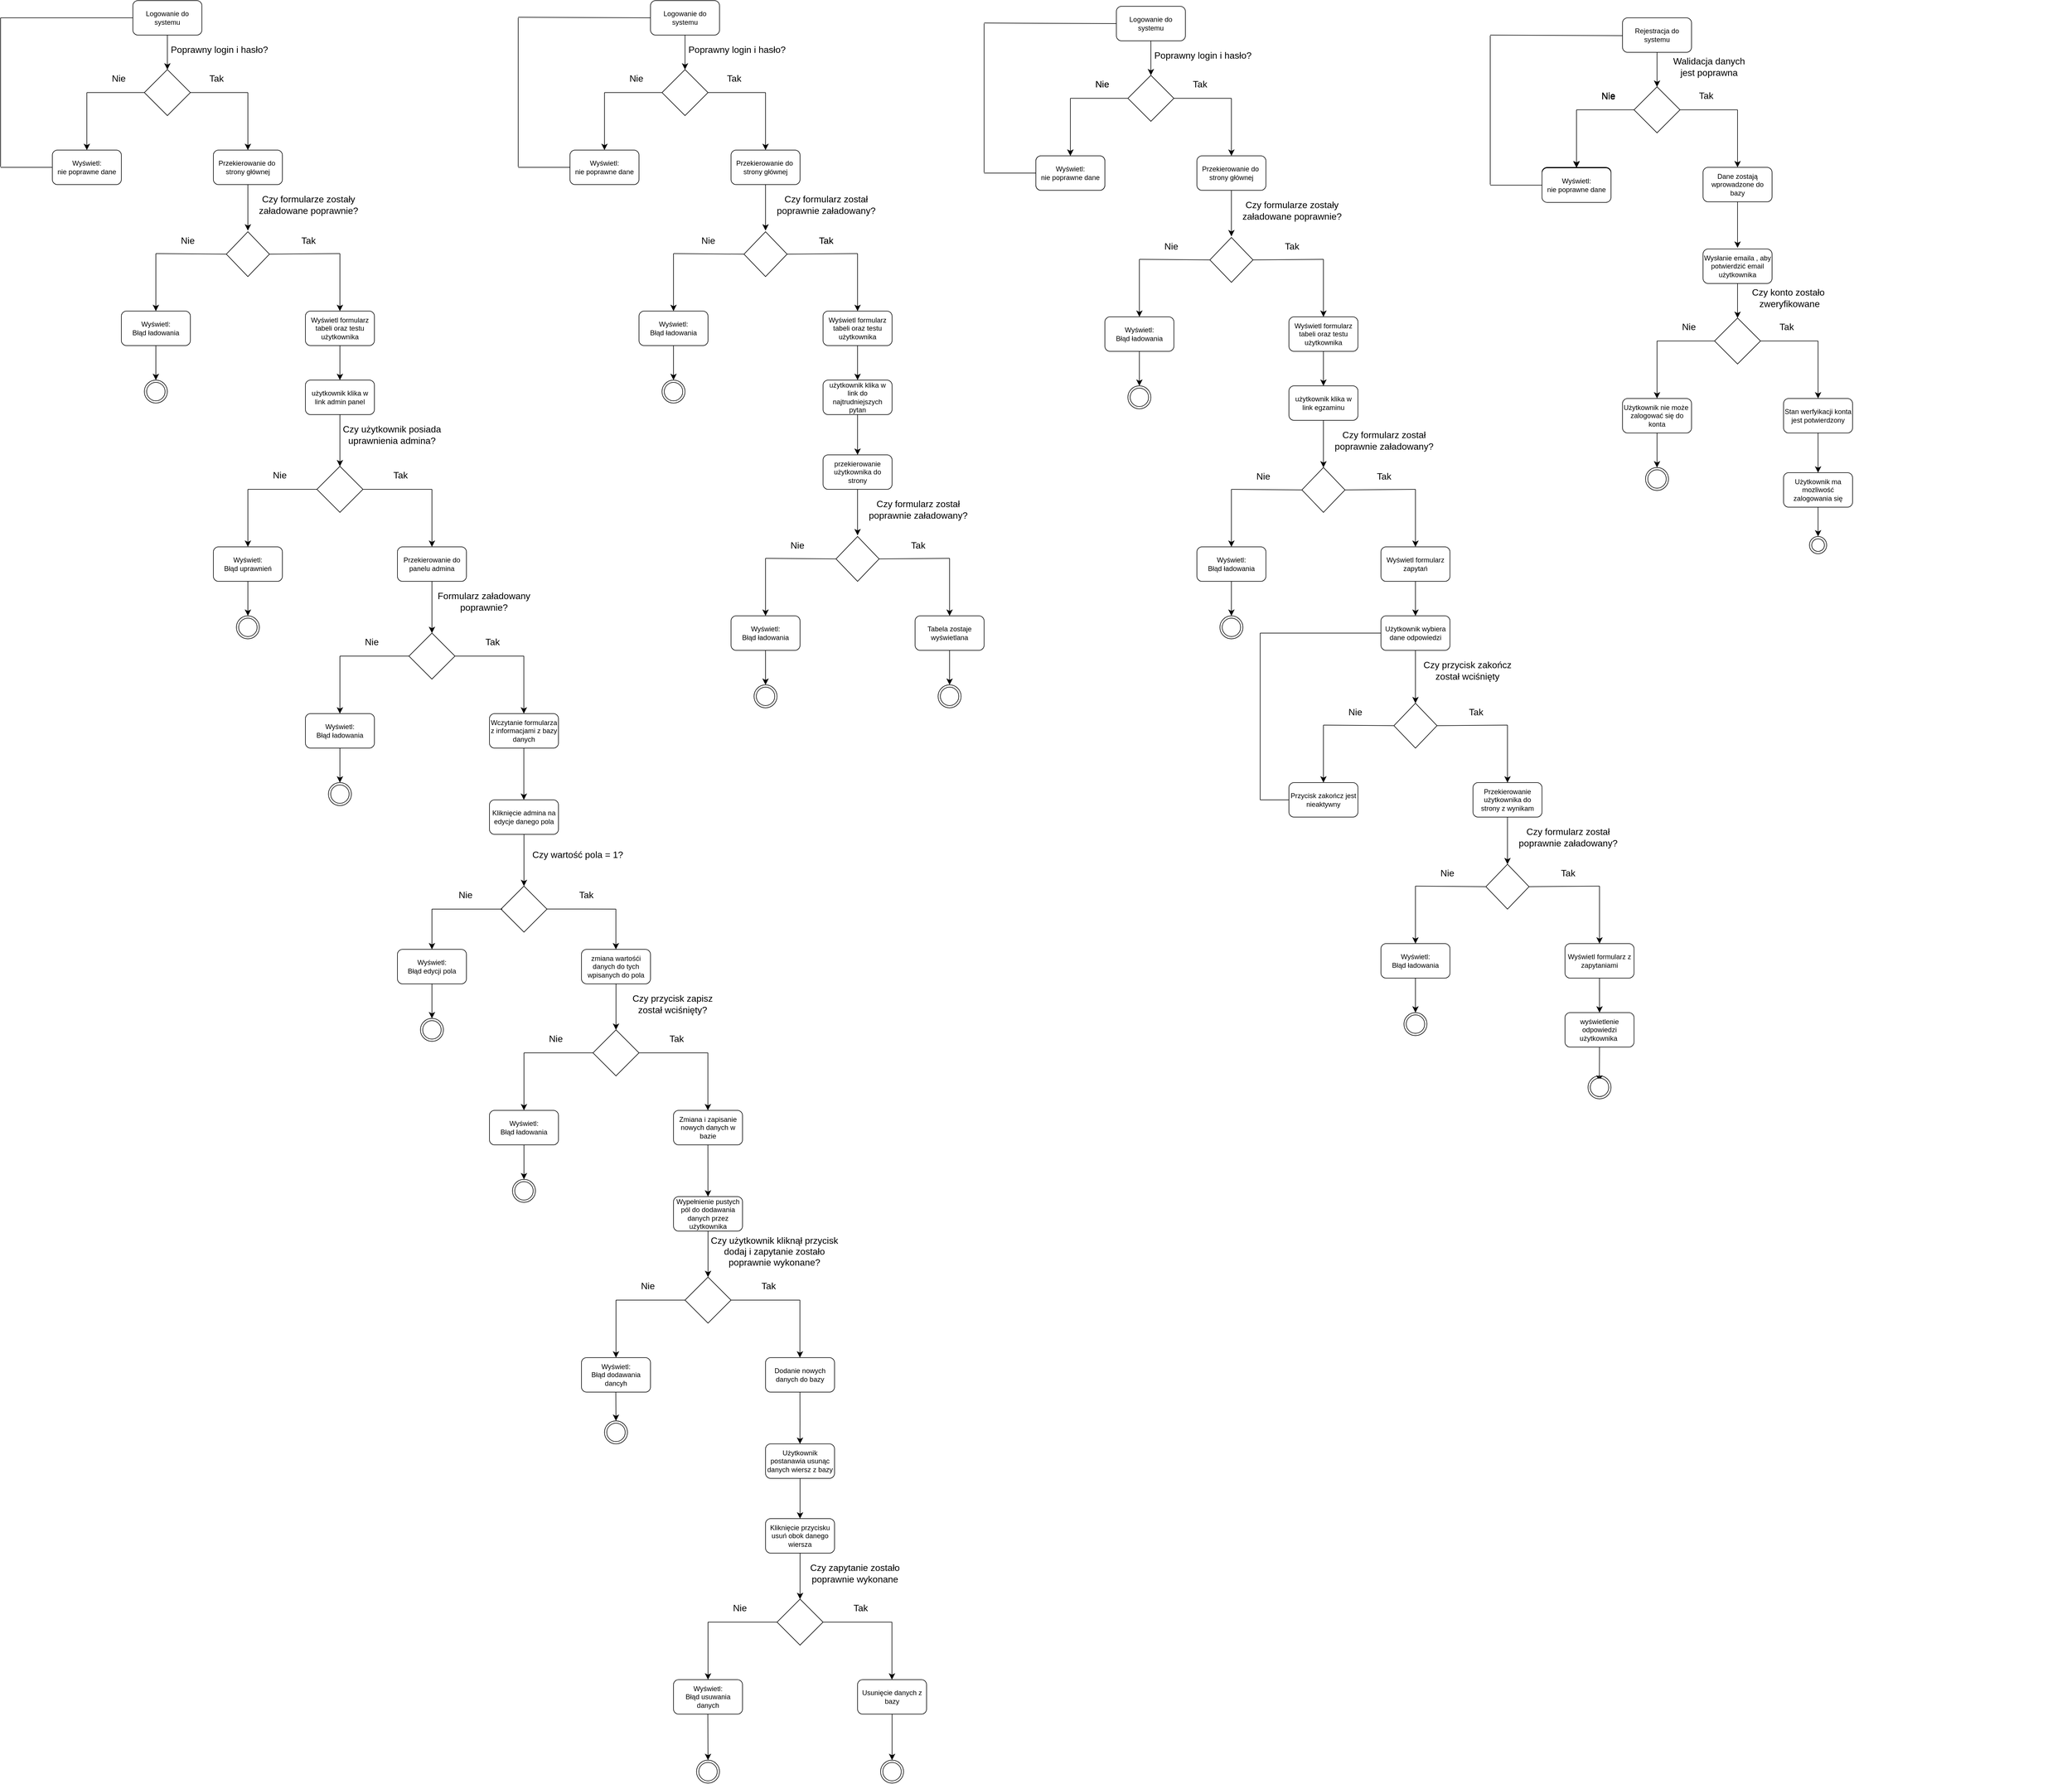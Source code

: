 <mxfile version="24.8.0">
  <diagram name="Strona-1" id="DCmV9VpIvqvDPdrRvZnc">
    <mxGraphModel dx="1061" dy="619" grid="1" gridSize="10" guides="1" tooltips="1" connect="1" arrows="1" fold="1" page="1" pageScale="1" pageWidth="1654" pageHeight="2336" math="0" shadow="0">
      <root>
        <mxCell id="0" />
        <mxCell id="1" parent="0" />
        <mxCell id="mbberH21_pREZGGYshuY-7" style="edgeStyle=none;curved=1;rounded=0;orthogonalLoop=1;jettySize=auto;html=1;exitX=0.5;exitY=1;exitDx=0;exitDy=0;entryX=0.5;entryY=0;entryDx=0;entryDy=0;fontSize=12;startSize=8;endSize=8;" edge="1" parent="1" source="AOqb2BBZftlFT8lkI9-J-2" target="mbberH21_pREZGGYshuY-1">
          <mxGeometry relative="1" as="geometry" />
        </mxCell>
        <mxCell id="AOqb2BBZftlFT8lkI9-J-2" value="&lt;div style=&quot;&quot;&gt;Logowanie do systemu&lt;/div&gt;" style="rounded=1;whiteSpace=wrap;html=1;align=center;glass=0;shadow=0;" parent="1" vertex="1">
          <mxGeometry x="330" y="370" width="120" height="60" as="geometry" />
        </mxCell>
        <mxCell id="mbberH21_pREZGGYshuY-8" style="edgeStyle=none;curved=1;rounded=0;orthogonalLoop=1;jettySize=auto;html=1;exitX=1;exitY=0.5;exitDx=0;exitDy=0;fontSize=12;startSize=8;endSize=8;endArrow=none;endFill=0;" edge="1" parent="1" source="mbberH21_pREZGGYshuY-1">
          <mxGeometry relative="1" as="geometry">
            <mxPoint x="530" y="530" as="targetPoint" />
            <mxPoint x="440" y="529.5" as="sourcePoint" />
          </mxGeometry>
        </mxCell>
        <mxCell id="mbberH21_pREZGGYshuY-1" value="" style="rhombus;whiteSpace=wrap;html=1;" vertex="1" parent="1">
          <mxGeometry x="350" y="490" width="80" height="80" as="geometry" />
        </mxCell>
        <mxCell id="mbberH21_pREZGGYshuY-10" style="edgeStyle=none;curved=1;rounded=0;orthogonalLoop=1;jettySize=auto;html=1;fontSize=12;startSize=8;endSize=8;" edge="1" parent="1">
          <mxGeometry relative="1" as="geometry">
            <mxPoint x="530" y="630" as="targetPoint" />
            <mxPoint x="530" y="530" as="sourcePoint" />
          </mxGeometry>
        </mxCell>
        <mxCell id="mbberH21_pREZGGYshuY-11" style="edgeStyle=none;curved=1;rounded=0;orthogonalLoop=1;jettySize=auto;html=1;exitX=0;exitY=0.5;exitDx=0;exitDy=0;fontSize=12;startSize=8;endSize=8;endArrow=none;endFill=0;" edge="1" parent="1" source="mbberH21_pREZGGYshuY-1">
          <mxGeometry relative="1" as="geometry">
            <mxPoint x="250" y="530" as="targetPoint" />
            <mxPoint x="400" y="580" as="sourcePoint" />
          </mxGeometry>
        </mxCell>
        <mxCell id="mbberH21_pREZGGYshuY-13" value="Poprawny login i hasło?" style="text;html=1;align=center;verticalAlign=middle;resizable=0;points=[];autosize=1;strokeColor=none;fillColor=none;fontSize=16;" vertex="1" parent="1">
          <mxGeometry x="385" y="440" width="190" height="30" as="geometry" />
        </mxCell>
        <mxCell id="mbberH21_pREZGGYshuY-14" value="Tak" style="text;html=1;align=center;verticalAlign=middle;resizable=0;points=[];autosize=1;strokeColor=none;fillColor=none;fontSize=16;" vertex="1" parent="1">
          <mxGeometry x="450" y="490" width="50" height="30" as="geometry" />
        </mxCell>
        <mxCell id="mbberH21_pREZGGYshuY-15" value="Nie" style="text;html=1;align=center;verticalAlign=middle;resizable=0;points=[];autosize=1;strokeColor=none;fillColor=none;fontSize=16;" vertex="1" parent="1">
          <mxGeometry x="280" y="490" width="50" height="30" as="geometry" />
        </mxCell>
        <mxCell id="mbberH21_pREZGGYshuY-25" value="&lt;div style=&quot;&quot;&gt;Przekierowanie do&amp;nbsp;&lt;br&gt;strony głównej&lt;/div&gt;" style="rounded=1;whiteSpace=wrap;html=1;align=center;glass=0;shadow=0;" vertex="1" parent="1">
          <mxGeometry x="470" y="630" width="120" height="60" as="geometry" />
        </mxCell>
        <mxCell id="mbberH21_pREZGGYshuY-29" value="" style="edgeStyle=none;curved=1;rounded=0;orthogonalLoop=1;jettySize=auto;html=1;fontSize=12;startSize=8;endSize=8;exitX=0.5;exitY=1;exitDx=0;exitDy=0;" edge="1" parent="1" source="mbberH21_pREZGGYshuY-25">
          <mxGeometry relative="1" as="geometry">
            <mxPoint x="530" y="780" as="sourcePoint" />
            <mxPoint x="530" y="770" as="targetPoint" />
          </mxGeometry>
        </mxCell>
        <mxCell id="mbberH21_pREZGGYshuY-32" style="edgeStyle=none;curved=1;rounded=0;orthogonalLoop=1;jettySize=auto;html=1;exitX=1;exitY=0.5;exitDx=0;exitDy=0;fontSize=12;startSize=8;endSize=8;endArrow=none;endFill=0;" edge="1" parent="1" source="mbberH21_pREZGGYshuY-28">
          <mxGeometry relative="1" as="geometry">
            <mxPoint x="690" y="810" as="targetPoint" />
          </mxGeometry>
        </mxCell>
        <mxCell id="mbberH21_pREZGGYshuY-33" style="edgeStyle=none;curved=1;rounded=0;orthogonalLoop=1;jettySize=auto;html=1;exitX=0;exitY=0.5;exitDx=0;exitDy=0;fontSize=12;startSize=8;endSize=8;endArrow=none;endFill=0;" edge="1" parent="1" source="mbberH21_pREZGGYshuY-28">
          <mxGeometry relative="1" as="geometry">
            <mxPoint x="370" y="810" as="targetPoint" />
            <Array as="points">
              <mxPoint x="370" y="810" />
            </Array>
          </mxGeometry>
        </mxCell>
        <mxCell id="mbberH21_pREZGGYshuY-28" value="" style="rhombus;whiteSpace=wrap;html=1;" vertex="1" parent="1">
          <mxGeometry x="492.5" y="772" width="75" height="78" as="geometry" />
        </mxCell>
        <mxCell id="mbberH21_pREZGGYshuY-30" value="Czy formularze zostały &lt;br&gt;załadowane&amp;nbsp;&lt;span style=&quot;background-color: initial;&quot;&gt;poprawnie?&lt;/span&gt;" style="text;html=1;align=center;verticalAlign=middle;resizable=0;points=[];autosize=1;strokeColor=none;fillColor=none;fontSize=16;" vertex="1" parent="1">
          <mxGeometry x="540" y="700" width="190" height="50" as="geometry" />
        </mxCell>
        <mxCell id="mbberH21_pREZGGYshuY-34" value="Nie" style="text;html=1;align=center;verticalAlign=middle;resizable=0;points=[];autosize=1;strokeColor=none;fillColor=none;fontSize=16;" vertex="1" parent="1">
          <mxGeometry x="400" y="772" width="50" height="30" as="geometry" />
        </mxCell>
        <mxCell id="mbberH21_pREZGGYshuY-35" value="Tak" style="text;html=1;align=center;verticalAlign=middle;resizable=0;points=[];autosize=1;strokeColor=none;fillColor=none;fontSize=16;" vertex="1" parent="1">
          <mxGeometry x="610" y="772" width="50" height="30" as="geometry" />
        </mxCell>
        <mxCell id="mbberH21_pREZGGYshuY-37" style="edgeStyle=none;curved=1;rounded=0;orthogonalLoop=1;jettySize=auto;html=1;fontSize=12;startSize=8;endSize=8;endArrow=classic;endFill=1;entryX=0.5;entryY=0;entryDx=0;entryDy=0;" edge="1" parent="1" target="mbberH21_pREZGGYshuY-38">
          <mxGeometry relative="1" as="geometry">
            <mxPoint x="370" y="810" as="sourcePoint" />
            <mxPoint x="370" y="870" as="targetPoint" />
          </mxGeometry>
        </mxCell>
        <mxCell id="mbberH21_pREZGGYshuY-39" style="edgeStyle=none;curved=1;rounded=0;orthogonalLoop=1;jettySize=auto;html=1;exitX=0.5;exitY=1;exitDx=0;exitDy=0;fontSize=12;startSize=8;endSize=8;entryX=0.5;entryY=0;entryDx=0;entryDy=0;" edge="1" parent="1" source="mbberH21_pREZGGYshuY-38" target="mbberH21_pREZGGYshuY-40">
          <mxGeometry relative="1" as="geometry">
            <mxPoint x="370" y="990" as="targetPoint" />
          </mxGeometry>
        </mxCell>
        <mxCell id="mbberH21_pREZGGYshuY-38" value="Wyświetl:&lt;div&gt;Błąd ładowania&lt;/div&gt;" style="rounded=1;whiteSpace=wrap;html=1;" vertex="1" parent="1">
          <mxGeometry x="310" y="910" width="120" height="60" as="geometry" />
        </mxCell>
        <mxCell id="mbberH21_pREZGGYshuY-40" value="" style="ellipse;html=1;shape=endState;" vertex="1" parent="1">
          <mxGeometry x="350" y="1030" width="40" height="40" as="geometry" />
        </mxCell>
        <mxCell id="mbberH21_pREZGGYshuY-41" style="edgeStyle=none;curved=1;rounded=0;orthogonalLoop=1;jettySize=auto;html=1;fontSize=12;startSize=8;endSize=8;endArrow=classic;endFill=1;entryX=0.5;entryY=0;entryDx=0;entryDy=0;" edge="1" parent="1" target="mbberH21_pREZGGYshuY-42">
          <mxGeometry relative="1" as="geometry">
            <mxPoint x="690" y="810" as="sourcePoint" />
            <mxPoint x="690" y="870" as="targetPoint" />
          </mxGeometry>
        </mxCell>
        <mxCell id="mbberH21_pREZGGYshuY-42" value="Wyświetl formularz tabeli oraz testu użytkownika" style="whiteSpace=wrap;html=1;rounded=1;" vertex="1" parent="1">
          <mxGeometry x="630" y="910" width="120" height="60" as="geometry" />
        </mxCell>
        <mxCell id="mbberH21_pREZGGYshuY-49" style="edgeStyle=none;curved=1;rounded=0;orthogonalLoop=1;jettySize=auto;html=1;exitX=0.5;exitY=1;exitDx=0;exitDy=0;fontSize=12;startSize=8;endSize=8;entryX=0.5;entryY=0;entryDx=0;entryDy=0;" edge="1" parent="1" source="mbberH21_pREZGGYshuY-44" target="mbberH21_pREZGGYshuY-50">
          <mxGeometry relative="1" as="geometry">
            <mxPoint x="690" y="1185" as="targetPoint" />
          </mxGeometry>
        </mxCell>
        <mxCell id="mbberH21_pREZGGYshuY-44" value="użytkownik klika w link admin panel" style="rounded=1;whiteSpace=wrap;html=1;rotation=0;" vertex="1" parent="1">
          <mxGeometry x="630" y="1030" width="120" height="60" as="geometry" />
        </mxCell>
        <mxCell id="mbberH21_pREZGGYshuY-45" style="edgeStyle=none;curved=1;rounded=0;orthogonalLoop=1;jettySize=auto;html=1;exitX=0.5;exitY=1;exitDx=0;exitDy=0;fontSize=12;startSize=8;endSize=8;entryX=0.5;entryY=0;entryDx=0;entryDy=0;" edge="1" parent="1" source="mbberH21_pREZGGYshuY-42" target="mbberH21_pREZGGYshuY-44">
          <mxGeometry relative="1" as="geometry">
            <mxPoint x="690" y="990" as="targetPoint" />
            <mxPoint x="380" y="940" as="sourcePoint" />
          </mxGeometry>
        </mxCell>
        <mxCell id="mbberH21_pREZGGYshuY-50" value="" style="rhombus;whiteSpace=wrap;html=1;" vertex="1" parent="1">
          <mxGeometry x="650" y="1180" width="80" height="80" as="geometry" />
        </mxCell>
        <mxCell id="mbberH21_pREZGGYshuY-51" style="edgeStyle=none;curved=1;rounded=0;orthogonalLoop=1;jettySize=auto;html=1;fontSize=12;startSize=8;endSize=8;endArrow=none;endFill=0;" edge="1" parent="1">
          <mxGeometry relative="1" as="geometry">
            <mxPoint x="650" y="1220" as="targetPoint" />
            <mxPoint x="530" y="1220" as="sourcePoint" />
          </mxGeometry>
        </mxCell>
        <mxCell id="mbberH21_pREZGGYshuY-52" value="Nie" style="text;html=1;align=center;verticalAlign=middle;resizable=0;points=[];autosize=1;strokeColor=none;fillColor=none;fontSize=16;" vertex="1" parent="1">
          <mxGeometry x="560" y="1180" width="50" height="30" as="geometry" />
        </mxCell>
        <mxCell id="mbberH21_pREZGGYshuY-53" style="edgeStyle=none;curved=1;rounded=0;orthogonalLoop=1;jettySize=auto;html=1;fontSize=12;startSize=8;endSize=8;endArrow=none;endFill=0;" edge="1" parent="1">
          <mxGeometry relative="1" as="geometry">
            <mxPoint x="850" y="1220" as="targetPoint" />
            <mxPoint x="730" y="1220" as="sourcePoint" />
          </mxGeometry>
        </mxCell>
        <mxCell id="mbberH21_pREZGGYshuY-54" value="Tak" style="text;html=1;align=center;verticalAlign=middle;resizable=0;points=[];autosize=1;strokeColor=none;fillColor=none;fontSize=16;" vertex="1" parent="1">
          <mxGeometry x="770" y="1180" width="50" height="30" as="geometry" />
        </mxCell>
        <mxCell id="mbberH21_pREZGGYshuY-55" value="Czy użytkownik posiada &lt;br&gt;uprawnienia admina?" style="text;html=1;align=center;verticalAlign=middle;resizable=0;points=[];autosize=1;strokeColor=none;fillColor=none;fontSize=16;" vertex="1" parent="1">
          <mxGeometry x="685" y="1100" width="190" height="50" as="geometry" />
        </mxCell>
        <mxCell id="mbberH21_pREZGGYshuY-56" style="edgeStyle=none;curved=1;rounded=0;orthogonalLoop=1;jettySize=auto;html=1;fontSize=12;startSize=8;endSize=8;endArrow=classic;endFill=1;entryX=0.5;entryY=0;entryDx=0;entryDy=0;" edge="1" parent="1" target="mbberH21_pREZGGYshuY-58">
          <mxGeometry relative="1" as="geometry">
            <mxPoint x="530" y="1220" as="sourcePoint" />
            <mxPoint x="530" y="1280" as="targetPoint" />
          </mxGeometry>
        </mxCell>
        <mxCell id="mbberH21_pREZGGYshuY-57" style="edgeStyle=none;curved=1;rounded=0;orthogonalLoop=1;jettySize=auto;html=1;exitX=0.5;exitY=1;exitDx=0;exitDy=0;fontSize=12;startSize=8;endSize=8;entryX=0.5;entryY=0;entryDx=0;entryDy=0;" edge="1" parent="1" source="mbberH21_pREZGGYshuY-58" target="mbberH21_pREZGGYshuY-59">
          <mxGeometry relative="1" as="geometry">
            <mxPoint x="530" y="1400" as="targetPoint" />
          </mxGeometry>
        </mxCell>
        <mxCell id="mbberH21_pREZGGYshuY-58" value="Wyświetl:&lt;div&gt;Błąd uprawnień&lt;/div&gt;" style="rounded=1;whiteSpace=wrap;html=1;" vertex="1" parent="1">
          <mxGeometry x="470" y="1320" width="120" height="60" as="geometry" />
        </mxCell>
        <mxCell id="mbberH21_pREZGGYshuY-59" value="" style="ellipse;html=1;shape=endState;" vertex="1" parent="1">
          <mxGeometry x="510" y="1440" width="40" height="40" as="geometry" />
        </mxCell>
        <mxCell id="mbberH21_pREZGGYshuY-60" style="edgeStyle=none;curved=1;rounded=0;orthogonalLoop=1;jettySize=auto;html=1;fontSize=12;startSize=8;endSize=8;endArrow=classic;endFill=1;entryX=0.5;entryY=0;entryDx=0;entryDy=0;" edge="1" parent="1">
          <mxGeometry relative="1" as="geometry">
            <mxPoint x="850" y="1220" as="sourcePoint" />
            <mxPoint x="850" y="1320" as="targetPoint" />
          </mxGeometry>
        </mxCell>
        <mxCell id="mbberH21_pREZGGYshuY-61" value="Przekierowanie do panelu admina" style="rounded=1;whiteSpace=wrap;html=1;" vertex="1" parent="1">
          <mxGeometry x="790" y="1320" width="120" height="60" as="geometry" />
        </mxCell>
        <mxCell id="mbberH21_pREZGGYshuY-70" style="edgeStyle=none;curved=1;rounded=0;orthogonalLoop=1;jettySize=auto;html=1;exitX=0.5;exitY=1;exitDx=0;exitDy=0;fontSize=12;startSize=8;endSize=8;entryX=0.5;entryY=0;entryDx=0;entryDy=0;" edge="1" parent="1" target="mbberH21_pREZGGYshuY-71">
          <mxGeometry relative="1" as="geometry">
            <mxPoint x="850" y="1475" as="targetPoint" />
            <mxPoint x="850" y="1380" as="sourcePoint" />
          </mxGeometry>
        </mxCell>
        <mxCell id="mbberH21_pREZGGYshuY-71" value="" style="rhombus;whiteSpace=wrap;html=1;" vertex="1" parent="1">
          <mxGeometry x="810" y="1470" width="80" height="80" as="geometry" />
        </mxCell>
        <mxCell id="mbberH21_pREZGGYshuY-72" style="edgeStyle=none;curved=1;rounded=0;orthogonalLoop=1;jettySize=auto;html=1;fontSize=12;startSize=8;endSize=8;endArrow=none;endFill=0;" edge="1" parent="1">
          <mxGeometry relative="1" as="geometry">
            <mxPoint x="810" y="1510" as="targetPoint" />
            <mxPoint x="690" y="1510" as="sourcePoint" />
          </mxGeometry>
        </mxCell>
        <mxCell id="mbberH21_pREZGGYshuY-73" value="Nie" style="text;html=1;align=center;verticalAlign=middle;resizable=0;points=[];autosize=1;strokeColor=none;fillColor=none;fontSize=16;" vertex="1" parent="1">
          <mxGeometry x="720" y="1470" width="50" height="30" as="geometry" />
        </mxCell>
        <mxCell id="mbberH21_pREZGGYshuY-74" style="edgeStyle=none;curved=1;rounded=0;orthogonalLoop=1;jettySize=auto;html=1;fontSize=12;startSize=8;endSize=8;endArrow=none;endFill=0;" edge="1" parent="1">
          <mxGeometry relative="1" as="geometry">
            <mxPoint x="1010" y="1510" as="targetPoint" />
            <mxPoint x="890" y="1510" as="sourcePoint" />
          </mxGeometry>
        </mxCell>
        <mxCell id="mbberH21_pREZGGYshuY-75" value="Tak" style="text;html=1;align=center;verticalAlign=middle;resizable=0;points=[];autosize=1;strokeColor=none;fillColor=none;fontSize=16;" vertex="1" parent="1">
          <mxGeometry x="930" y="1470" width="50" height="30" as="geometry" />
        </mxCell>
        <mxCell id="mbberH21_pREZGGYshuY-76" value="Formularz załadowany &lt;br&gt;poprawnie?" style="text;html=1;align=center;verticalAlign=middle;resizable=0;points=[];autosize=1;strokeColor=none;fillColor=none;fontSize=16;" vertex="1" parent="1">
          <mxGeometry x="850" y="1390" width="180" height="50" as="geometry" />
        </mxCell>
        <mxCell id="mbberH21_pREZGGYshuY-77" style="edgeStyle=none;curved=1;rounded=0;orthogonalLoop=1;jettySize=auto;html=1;fontSize=12;startSize=8;endSize=8;endArrow=classic;endFill=1;entryX=0.5;entryY=0;entryDx=0;entryDy=0;" edge="1" parent="1">
          <mxGeometry relative="1" as="geometry">
            <mxPoint x="690" y="1510" as="sourcePoint" />
            <mxPoint x="690" y="1610" as="targetPoint" />
          </mxGeometry>
        </mxCell>
        <mxCell id="mbberH21_pREZGGYshuY-78" style="edgeStyle=none;curved=1;rounded=0;orthogonalLoop=1;jettySize=auto;html=1;fontSize=12;startSize=8;endSize=8;endArrow=classic;endFill=1;entryX=0.5;entryY=0;entryDx=0;entryDy=0;" edge="1" parent="1">
          <mxGeometry relative="1" as="geometry">
            <mxPoint x="1009.8" y="1510" as="sourcePoint" />
            <mxPoint x="1009.8" y="1610" as="targetPoint" />
          </mxGeometry>
        </mxCell>
        <mxCell id="mbberH21_pREZGGYshuY-79" value="Wyświetl:&lt;div&gt;Błąd ładowania&lt;/div&gt;" style="rounded=1;whiteSpace=wrap;html=1;" vertex="1" parent="1">
          <mxGeometry x="630" y="1610" width="120" height="60" as="geometry" />
        </mxCell>
        <mxCell id="mbberH21_pREZGGYshuY-81" style="edgeStyle=none;curved=1;rounded=0;orthogonalLoop=1;jettySize=auto;html=1;exitX=0.5;exitY=1;exitDx=0;exitDy=0;fontSize=12;startSize=8;endSize=8;entryX=0.5;entryY=0;entryDx=0;entryDy=0;" edge="1" parent="1" target="mbberH21_pREZGGYshuY-82">
          <mxGeometry relative="1" as="geometry">
            <mxPoint x="690" y="1690" as="targetPoint" />
            <mxPoint x="690" y="1670" as="sourcePoint" />
          </mxGeometry>
        </mxCell>
        <mxCell id="mbberH21_pREZGGYshuY-82" value="" style="ellipse;html=1;shape=endState;" vertex="1" parent="1">
          <mxGeometry x="670" y="1730" width="40" height="40" as="geometry" />
        </mxCell>
        <mxCell id="mbberH21_pREZGGYshuY-83" value="Kliknięcie admina na edycje danego pola" style="rounded=1;whiteSpace=wrap;html=1;" vertex="1" parent="1">
          <mxGeometry x="950" y="1760" width="120" height="60" as="geometry" />
        </mxCell>
        <mxCell id="mbberH21_pREZGGYshuY-86" style="edgeStyle=none;curved=1;rounded=0;orthogonalLoop=1;jettySize=auto;html=1;fontSize=12;startSize=8;endSize=8;entryX=0.5;entryY=0;entryDx=0;entryDy=0;exitX=0.5;exitY=1;exitDx=0;exitDy=0;" edge="1" parent="1" target="mbberH21_pREZGGYshuY-87" source="mbberH21_pREZGGYshuY-83">
          <mxGeometry relative="1" as="geometry">
            <mxPoint x="1012.5" y="1915" as="targetPoint" />
            <mxPoint x="1010" y="1830" as="sourcePoint" />
          </mxGeometry>
        </mxCell>
        <mxCell id="mbberH21_pREZGGYshuY-87" value="" style="rhombus;whiteSpace=wrap;html=1;" vertex="1" parent="1">
          <mxGeometry x="970" y="1910" width="80" height="80" as="geometry" />
        </mxCell>
        <mxCell id="mbberH21_pREZGGYshuY-88" style="edgeStyle=none;curved=1;rounded=0;orthogonalLoop=1;jettySize=auto;html=1;fontSize=12;startSize=8;endSize=8;endArrow=none;endFill=0;" edge="1" parent="1">
          <mxGeometry relative="1" as="geometry">
            <mxPoint x="972.5" y="1950" as="targetPoint" />
            <mxPoint x="850" y="1950" as="sourcePoint" />
          </mxGeometry>
        </mxCell>
        <mxCell id="mbberH21_pREZGGYshuY-89" value="Nie" style="text;html=1;align=center;verticalAlign=middle;resizable=0;points=[];autosize=1;strokeColor=none;fillColor=none;fontSize=16;" vertex="1" parent="1">
          <mxGeometry x="882.5" y="1910" width="50" height="30" as="geometry" />
        </mxCell>
        <mxCell id="mbberH21_pREZGGYshuY-90" style="edgeStyle=none;curved=1;rounded=0;orthogonalLoop=1;jettySize=auto;html=1;fontSize=12;startSize=8;endSize=8;endArrow=none;endFill=0;" edge="1" parent="1">
          <mxGeometry relative="1" as="geometry">
            <mxPoint x="1170" y="1950" as="targetPoint" />
            <mxPoint x="1050" y="1949.86" as="sourcePoint" />
          </mxGeometry>
        </mxCell>
        <mxCell id="mbberH21_pREZGGYshuY-91" value="Tak" style="text;html=1;align=center;verticalAlign=middle;resizable=0;points=[];autosize=1;strokeColor=none;fillColor=none;fontSize=16;" vertex="1" parent="1">
          <mxGeometry x="1092.5" y="1910" width="50" height="30" as="geometry" />
        </mxCell>
        <mxCell id="mbberH21_pREZGGYshuY-92" value="Czy wartość pola = 1?" style="text;html=1;align=center;verticalAlign=middle;resizable=0;points=[];autosize=1;strokeColor=none;fillColor=none;fontSize=16;" vertex="1" parent="1">
          <mxGeometry x="1012.5" y="1840" width="180" height="30" as="geometry" />
        </mxCell>
        <mxCell id="mbberH21_pREZGGYshuY-93" style="edgeStyle=none;curved=1;rounded=0;orthogonalLoop=1;jettySize=auto;html=1;fontSize=12;startSize=8;endSize=8;endArrow=classic;endFill=1;entryX=0.5;entryY=0;entryDx=0;entryDy=0;" edge="1" parent="1" target="mbberH21_pREZGGYshuY-95">
          <mxGeometry relative="1" as="geometry">
            <mxPoint x="850" y="1950" as="sourcePoint" />
            <mxPoint x="852.5" y="2050" as="targetPoint" />
          </mxGeometry>
        </mxCell>
        <mxCell id="mbberH21_pREZGGYshuY-104" style="edgeStyle=none;curved=1;rounded=0;orthogonalLoop=1;jettySize=auto;html=1;exitX=0.5;exitY=1;exitDx=0;exitDy=0;fontSize=12;startSize=8;endSize=8;" edge="1" parent="1" source="mbberH21_pREZGGYshuY-95">
          <mxGeometry relative="1" as="geometry">
            <mxPoint x="850" y="2140" as="targetPoint" />
          </mxGeometry>
        </mxCell>
        <mxCell id="mbberH21_pREZGGYshuY-95" value="Wyświetl:&lt;br&gt;Błąd edycji pola" style="rounded=1;whiteSpace=wrap;html=1;" vertex="1" parent="1">
          <mxGeometry x="790" y="2020" width="120" height="60" as="geometry" />
        </mxCell>
        <mxCell id="mbberH21_pREZGGYshuY-100" value="" style="ellipse;html=1;shape=endState;" vertex="1" parent="1">
          <mxGeometry x="830" y="2140" width="40" height="40" as="geometry" />
        </mxCell>
        <mxCell id="mbberH21_pREZGGYshuY-101" value="Wczytanie formularza z informacjami z bazy danych" style="rounded=1;whiteSpace=wrap;html=1;" vertex="1" parent="1">
          <mxGeometry x="950" y="1610" width="120" height="60" as="geometry" />
        </mxCell>
        <mxCell id="mbberH21_pREZGGYshuY-102" style="edgeStyle=none;curved=1;rounded=0;orthogonalLoop=1;jettySize=auto;html=1;fontSize=12;startSize=8;endSize=8;" edge="1" parent="1">
          <mxGeometry relative="1" as="geometry">
            <mxPoint x="1009.8" y="1760" as="targetPoint" />
            <mxPoint x="1009.8" y="1670" as="sourcePoint" />
            <Array as="points">
              <mxPoint x="1009.8" y="1740" />
            </Array>
          </mxGeometry>
        </mxCell>
        <mxCell id="mbberH21_pREZGGYshuY-109" style="edgeStyle=none;curved=1;rounded=0;orthogonalLoop=1;jettySize=auto;html=1;exitX=0.5;exitY=1;exitDx=0;exitDy=0;entryX=0.5;entryY=0;entryDx=0;entryDy=0;fontSize=12;startSize=8;endSize=8;" edge="1" parent="1" source="mbberH21_pREZGGYshuY-106">
          <mxGeometry relative="1" as="geometry">
            <mxPoint x="1170" y="2160" as="targetPoint" />
          </mxGeometry>
        </mxCell>
        <mxCell id="mbberH21_pREZGGYshuY-106" value="zmiana wartośći danych do tych wpisanych do pola" style="rounded=1;whiteSpace=wrap;html=1;" vertex="1" parent="1">
          <mxGeometry x="1110" y="2020" width="120" height="60" as="geometry" />
        </mxCell>
        <mxCell id="mbberH21_pREZGGYshuY-107" style="edgeStyle=none;curved=1;rounded=0;orthogonalLoop=1;jettySize=auto;html=1;fontSize=12;startSize=8;endSize=8;endArrow=classic;endFill=1;entryX=0.5;entryY=0;entryDx=0;entryDy=0;" edge="1" parent="1">
          <mxGeometry relative="1" as="geometry">
            <mxPoint x="1169.83" y="1950" as="sourcePoint" />
            <mxPoint x="1169.83" y="2020" as="targetPoint" />
          </mxGeometry>
        </mxCell>
        <mxCell id="mbberH21_pREZGGYshuY-125" value="" style="rhombus;whiteSpace=wrap;html=1;" vertex="1" parent="1">
          <mxGeometry x="1130" y="2160" width="80" height="80" as="geometry" />
        </mxCell>
        <mxCell id="mbberH21_pREZGGYshuY-126" style="edgeStyle=none;curved=1;rounded=0;orthogonalLoop=1;jettySize=auto;html=1;fontSize=12;startSize=8;endSize=8;endArrow=none;endFill=0;" edge="1" parent="1">
          <mxGeometry relative="1" as="geometry">
            <mxPoint x="1130" y="2200" as="targetPoint" />
            <mxPoint x="1010" y="2200" as="sourcePoint" />
          </mxGeometry>
        </mxCell>
        <mxCell id="mbberH21_pREZGGYshuY-127" value="Nie" style="text;html=1;align=center;verticalAlign=middle;resizable=0;points=[];autosize=1;strokeColor=none;fillColor=none;fontSize=16;" vertex="1" parent="1">
          <mxGeometry x="1040" y="2160" width="50" height="30" as="geometry" />
        </mxCell>
        <mxCell id="mbberH21_pREZGGYshuY-128" style="edgeStyle=none;curved=1;rounded=0;orthogonalLoop=1;jettySize=auto;html=1;fontSize=12;startSize=8;endSize=8;endArrow=none;endFill=0;" edge="1" parent="1">
          <mxGeometry relative="1" as="geometry">
            <mxPoint x="1330" y="2200" as="targetPoint" />
            <mxPoint x="1210" y="2200" as="sourcePoint" />
          </mxGeometry>
        </mxCell>
        <mxCell id="mbberH21_pREZGGYshuY-129" value="Tak" style="text;html=1;align=center;verticalAlign=middle;resizable=0;points=[];autosize=1;strokeColor=none;fillColor=none;fontSize=16;" vertex="1" parent="1">
          <mxGeometry x="1250" y="2160" width="50" height="30" as="geometry" />
        </mxCell>
        <mxCell id="mbberH21_pREZGGYshuY-131" style="edgeStyle=none;curved=1;rounded=0;orthogonalLoop=1;jettySize=auto;html=1;fontSize=12;startSize=8;endSize=8;endArrow=classic;endFill=1;entryX=0.5;entryY=0;entryDx=0;entryDy=0;" edge="1" parent="1">
          <mxGeometry relative="1" as="geometry">
            <mxPoint x="1010" y="2200" as="sourcePoint" />
            <mxPoint x="1010" y="2300" as="targetPoint" />
          </mxGeometry>
        </mxCell>
        <mxCell id="mbberH21_pREZGGYshuY-132" style="edgeStyle=none;curved=1;rounded=0;orthogonalLoop=1;jettySize=auto;html=1;fontSize=12;startSize=8;endSize=8;endArrow=classic;endFill=1;entryX=0.5;entryY=0;entryDx=0;entryDy=0;" edge="1" parent="1">
          <mxGeometry relative="1" as="geometry">
            <mxPoint x="1329.8" y="2200" as="sourcePoint" />
            <mxPoint x="1329.8" y="2300" as="targetPoint" />
          </mxGeometry>
        </mxCell>
        <mxCell id="mbberH21_pREZGGYshuY-133" value="Wyświetl:&lt;div&gt;Błąd ładowania&lt;/div&gt;" style="rounded=1;whiteSpace=wrap;html=1;" vertex="1" parent="1">
          <mxGeometry x="950" y="2300" width="120" height="60" as="geometry" />
        </mxCell>
        <mxCell id="mbberH21_pREZGGYshuY-134" style="edgeStyle=none;curved=1;rounded=0;orthogonalLoop=1;jettySize=auto;html=1;exitX=0.5;exitY=1;exitDx=0;exitDy=0;fontSize=12;startSize=8;endSize=8;entryX=0.5;entryY=0;entryDx=0;entryDy=0;" edge="1" parent="1" target="mbberH21_pREZGGYshuY-135">
          <mxGeometry relative="1" as="geometry">
            <mxPoint x="1010" y="2380" as="targetPoint" />
            <mxPoint x="1010" y="2360" as="sourcePoint" />
          </mxGeometry>
        </mxCell>
        <mxCell id="mbberH21_pREZGGYshuY-135" value="" style="ellipse;html=1;shape=endState;" vertex="1" parent="1">
          <mxGeometry x="990" y="2420" width="40" height="40" as="geometry" />
        </mxCell>
        <mxCell id="mbberH21_pREZGGYshuY-136" value="Zmiana i zapisanie nowych danych w bazie" style="rounded=1;whiteSpace=wrap;html=1;" vertex="1" parent="1">
          <mxGeometry x="1270" y="2300" width="120" height="60" as="geometry" />
        </mxCell>
        <mxCell id="mbberH21_pREZGGYshuY-137" style="edgeStyle=none;curved=1;rounded=0;orthogonalLoop=1;jettySize=auto;html=1;fontSize=12;startSize=8;endSize=8;" edge="1" parent="1">
          <mxGeometry relative="1" as="geometry">
            <mxPoint x="1330" y="2450" as="targetPoint" />
            <mxPoint x="1329.83" y="2360" as="sourcePoint" />
            <Array as="points">
              <mxPoint x="1330" y="2400" />
              <mxPoint x="1329.83" y="2430" />
            </Array>
          </mxGeometry>
        </mxCell>
        <mxCell id="mbberH21_pREZGGYshuY-138" value="Czy przycisk zapisz &lt;br&gt;został wciśnięty?" style="text;html=1;align=center;verticalAlign=middle;resizable=0;points=[];autosize=1;strokeColor=none;fillColor=none;fontSize=16;" vertex="1" parent="1">
          <mxGeometry x="1187.5" y="2090" width="160" height="50" as="geometry" />
        </mxCell>
        <mxCell id="mbberH21_pREZGGYshuY-140" style="edgeStyle=none;curved=1;rounded=0;orthogonalLoop=1;jettySize=auto;html=1;exitX=0.5;exitY=1;exitDx=0;exitDy=0;entryX=0.5;entryY=0;entryDx=0;entryDy=0;fontSize=12;startSize=8;endSize=8;" edge="1" parent="1">
          <mxGeometry relative="1" as="geometry">
            <mxPoint x="1330" y="2510" as="sourcePoint" />
            <mxPoint x="1330" y="2590" as="targetPoint" />
          </mxGeometry>
        </mxCell>
        <mxCell id="mbberH21_pREZGGYshuY-141" value="" style="rhombus;whiteSpace=wrap;html=1;" vertex="1" parent="1">
          <mxGeometry x="1290" y="2590" width="80" height="80" as="geometry" />
        </mxCell>
        <mxCell id="mbberH21_pREZGGYshuY-142" style="edgeStyle=none;curved=1;rounded=0;orthogonalLoop=1;jettySize=auto;html=1;fontSize=12;startSize=8;endSize=8;endArrow=none;endFill=0;" edge="1" parent="1">
          <mxGeometry relative="1" as="geometry">
            <mxPoint x="1290" y="2630" as="targetPoint" />
            <mxPoint x="1170" y="2630" as="sourcePoint" />
          </mxGeometry>
        </mxCell>
        <mxCell id="mbberH21_pREZGGYshuY-143" value="Nie" style="text;html=1;align=center;verticalAlign=middle;resizable=0;points=[];autosize=1;strokeColor=none;fillColor=none;fontSize=16;" vertex="1" parent="1">
          <mxGeometry x="1200" y="2590" width="50" height="30" as="geometry" />
        </mxCell>
        <mxCell id="mbberH21_pREZGGYshuY-144" style="edgeStyle=none;curved=1;rounded=0;orthogonalLoop=1;jettySize=auto;html=1;fontSize=12;startSize=8;endSize=8;endArrow=none;endFill=0;" edge="1" parent="1">
          <mxGeometry relative="1" as="geometry">
            <mxPoint x="1490" y="2630" as="targetPoint" />
            <mxPoint x="1370" y="2630" as="sourcePoint" />
          </mxGeometry>
        </mxCell>
        <mxCell id="mbberH21_pREZGGYshuY-145" value="Tak" style="text;html=1;align=center;verticalAlign=middle;resizable=0;points=[];autosize=1;strokeColor=none;fillColor=none;fontSize=16;" vertex="1" parent="1">
          <mxGeometry x="1410" y="2590" width="50" height="30" as="geometry" />
        </mxCell>
        <mxCell id="mbberH21_pREZGGYshuY-146" style="edgeStyle=none;curved=1;rounded=0;orthogonalLoop=1;jettySize=auto;html=1;fontSize=12;startSize=8;endSize=8;endArrow=classic;endFill=1;entryX=0.5;entryY=0;entryDx=0;entryDy=0;" edge="1" parent="1">
          <mxGeometry relative="1" as="geometry">
            <mxPoint x="1170" y="2630" as="sourcePoint" />
            <mxPoint x="1170" y="2730" as="targetPoint" />
          </mxGeometry>
        </mxCell>
        <mxCell id="mbberH21_pREZGGYshuY-147" style="edgeStyle=none;curved=1;rounded=0;orthogonalLoop=1;jettySize=auto;html=1;fontSize=12;startSize=8;endSize=8;endArrow=classic;endFill=1;entryX=0.5;entryY=0;entryDx=0;entryDy=0;" edge="1" parent="1">
          <mxGeometry relative="1" as="geometry">
            <mxPoint x="1489.8" y="2630" as="sourcePoint" />
            <mxPoint x="1489.8" y="2730" as="targetPoint" />
          </mxGeometry>
        </mxCell>
        <mxCell id="mbberH21_pREZGGYshuY-148" style="edgeStyle=none;curved=1;rounded=0;orthogonalLoop=1;jettySize=auto;html=1;exitX=0.5;exitY=1;exitDx=0;exitDy=0;fontSize=12;startSize=8;endSize=8;entryX=0.5;entryY=0;entryDx=0;entryDy=0;" edge="1" parent="1" target="mbberH21_pREZGGYshuY-153">
          <mxGeometry relative="1" as="geometry">
            <mxPoint x="1169.71" y="2850" as="targetPoint" />
            <mxPoint x="1169.71" y="2790" as="sourcePoint" />
          </mxGeometry>
        </mxCell>
        <mxCell id="mbberH21_pREZGGYshuY-149" value="Dodanie nowych danych do bazy" style="rounded=1;whiteSpace=wrap;html=1;" vertex="1" parent="1">
          <mxGeometry x="1430" y="2730" width="120" height="60" as="geometry" />
        </mxCell>
        <mxCell id="mbberH21_pREZGGYshuY-150" style="edgeStyle=none;curved=1;rounded=0;orthogonalLoop=1;jettySize=auto;html=1;fontSize=12;startSize=8;endSize=8;" edge="1" parent="1">
          <mxGeometry relative="1" as="geometry">
            <mxPoint x="1490" y="2880" as="targetPoint" />
            <mxPoint x="1489.83" y="2790" as="sourcePoint" />
            <Array as="points">
              <mxPoint x="1490" y="2830" />
              <mxPoint x="1489.83" y="2860" />
            </Array>
          </mxGeometry>
        </mxCell>
        <mxCell id="mbberH21_pREZGGYshuY-151" value="Czy użytkownik kliknął przycisk &lt;br&gt;dodaj i zapytanie zostało&lt;br&gt;poprawnie wykonane?" style="text;html=1;align=center;verticalAlign=middle;resizable=0;points=[];autosize=1;strokeColor=none;fillColor=none;fontSize=16;" vertex="1" parent="1">
          <mxGeometry x="1330" y="2510" width="230" height="70" as="geometry" />
        </mxCell>
        <mxCell id="mbberH21_pREZGGYshuY-152" value="Wyświetl:&lt;br&gt;Błąd dodawania dancyh" style="rounded=1;whiteSpace=wrap;html=1;" vertex="1" parent="1">
          <mxGeometry x="1110" y="2730" width="120" height="60" as="geometry" />
        </mxCell>
        <mxCell id="mbberH21_pREZGGYshuY-153" value="" style="ellipse;html=1;shape=endState;" vertex="1" parent="1">
          <mxGeometry x="1150" y="2840" width="40" height="40" as="geometry" />
        </mxCell>
        <mxCell id="mbberH21_pREZGGYshuY-155" value="Wypełnienie pustych pól do dodawania danych przez użytkownika" style="rounded=1;whiteSpace=wrap;html=1;" vertex="1" parent="1">
          <mxGeometry x="1270" y="2450" width="120" height="60" as="geometry" />
        </mxCell>
        <mxCell id="mbberH21_pREZGGYshuY-158" style="edgeStyle=none;curved=1;rounded=0;orthogonalLoop=1;jettySize=auto;html=1;exitX=0.5;exitY=1;exitDx=0;exitDy=0;fontSize=12;startSize=8;endSize=8;" edge="1" parent="1" source="mbberH21_pREZGGYshuY-156" target="mbberH21_pREZGGYshuY-157">
          <mxGeometry relative="1" as="geometry" />
        </mxCell>
        <mxCell id="mbberH21_pREZGGYshuY-156" value="Użytkownik postanawia usunąc danych wiersz z bazy" style="rounded=1;whiteSpace=wrap;html=1;" vertex="1" parent="1">
          <mxGeometry x="1430" y="2880" width="120" height="60" as="geometry" />
        </mxCell>
        <mxCell id="mbberH21_pREZGGYshuY-157" value="Kliknięcie przycisku usuń obok danego wiersza" style="rounded=1;whiteSpace=wrap;html=1;" vertex="1" parent="1">
          <mxGeometry x="1430" y="3010" width="120" height="60" as="geometry" />
        </mxCell>
        <mxCell id="mbberH21_pREZGGYshuY-159" style="edgeStyle=none;curved=1;rounded=0;orthogonalLoop=1;jettySize=auto;html=1;exitX=0.5;exitY=1;exitDx=0;exitDy=0;entryX=0.5;entryY=0;entryDx=0;entryDy=0;fontSize=12;startSize=8;endSize=8;" edge="1" parent="1">
          <mxGeometry relative="1" as="geometry">
            <mxPoint x="1490" y="3070" as="sourcePoint" />
            <mxPoint x="1490" y="3150" as="targetPoint" />
          </mxGeometry>
        </mxCell>
        <mxCell id="mbberH21_pREZGGYshuY-160" value="" style="rhombus;whiteSpace=wrap;html=1;" vertex="1" parent="1">
          <mxGeometry x="1450" y="3150" width="80" height="80" as="geometry" />
        </mxCell>
        <mxCell id="mbberH21_pREZGGYshuY-161" style="edgeStyle=none;curved=1;rounded=0;orthogonalLoop=1;jettySize=auto;html=1;fontSize=12;startSize=8;endSize=8;endArrow=none;endFill=0;" edge="1" parent="1">
          <mxGeometry relative="1" as="geometry">
            <mxPoint x="1450" y="3190" as="targetPoint" />
            <mxPoint x="1330" y="3190" as="sourcePoint" />
          </mxGeometry>
        </mxCell>
        <mxCell id="mbberH21_pREZGGYshuY-162" value="Nie" style="text;html=1;align=center;verticalAlign=middle;resizable=0;points=[];autosize=1;strokeColor=none;fillColor=none;fontSize=16;" vertex="1" parent="1">
          <mxGeometry x="1360" y="3150" width="50" height="30" as="geometry" />
        </mxCell>
        <mxCell id="mbberH21_pREZGGYshuY-163" style="edgeStyle=none;curved=1;rounded=0;orthogonalLoop=1;jettySize=auto;html=1;fontSize=12;startSize=8;endSize=8;endArrow=none;endFill=0;" edge="1" parent="1">
          <mxGeometry relative="1" as="geometry">
            <mxPoint x="1650" y="3190" as="targetPoint" />
            <mxPoint x="1530" y="3190" as="sourcePoint" />
          </mxGeometry>
        </mxCell>
        <mxCell id="mbberH21_pREZGGYshuY-164" value="Tak" style="text;html=1;align=center;verticalAlign=middle;resizable=0;points=[];autosize=1;strokeColor=none;fillColor=none;fontSize=16;" vertex="1" parent="1">
          <mxGeometry x="1570" y="3150" width="50" height="30" as="geometry" />
        </mxCell>
        <mxCell id="mbberH21_pREZGGYshuY-165" style="edgeStyle=none;curved=1;rounded=0;orthogonalLoop=1;jettySize=auto;html=1;fontSize=12;startSize=8;endSize=8;endArrow=classic;endFill=1;entryX=0.5;entryY=0;entryDx=0;entryDy=0;" edge="1" parent="1">
          <mxGeometry relative="1" as="geometry">
            <mxPoint x="1330" y="3190" as="sourcePoint" />
            <mxPoint x="1330" y="3290" as="targetPoint" />
          </mxGeometry>
        </mxCell>
        <mxCell id="mbberH21_pREZGGYshuY-166" style="edgeStyle=none;curved=1;rounded=0;orthogonalLoop=1;jettySize=auto;html=1;fontSize=12;startSize=8;endSize=8;endArrow=classic;endFill=1;entryX=0.5;entryY=0;entryDx=0;entryDy=0;" edge="1" parent="1">
          <mxGeometry relative="1" as="geometry">
            <mxPoint x="1649.8" y="3190" as="sourcePoint" />
            <mxPoint x="1649.8" y="3290" as="targetPoint" />
          </mxGeometry>
        </mxCell>
        <mxCell id="mbberH21_pREZGGYshuY-167" style="edgeStyle=none;curved=1;rounded=0;orthogonalLoop=1;jettySize=auto;html=1;exitX=0.5;exitY=1;exitDx=0;exitDy=0;fontSize=12;startSize=8;endSize=8;entryX=0.5;entryY=0;entryDx=0;entryDy=0;" edge="1" parent="1" target="mbberH21_pREZGGYshuY-172">
          <mxGeometry relative="1" as="geometry">
            <mxPoint x="1329.71" y="3410" as="targetPoint" />
            <mxPoint x="1329.71" y="3350" as="sourcePoint" />
          </mxGeometry>
        </mxCell>
        <mxCell id="mbberH21_pREZGGYshuY-202" style="edgeStyle=none;curved=1;rounded=0;orthogonalLoop=1;jettySize=auto;html=1;exitX=0.5;exitY=1;exitDx=0;exitDy=0;entryX=0.5;entryY=0;entryDx=0;entryDy=0;fontSize=12;startSize=8;endSize=8;" edge="1" parent="1" source="mbberH21_pREZGGYshuY-168" target="mbberH21_pREZGGYshuY-181">
          <mxGeometry relative="1" as="geometry" />
        </mxCell>
        <mxCell id="mbberH21_pREZGGYshuY-168" value="Usunięcie danych z bazy" style="rounded=1;whiteSpace=wrap;html=1;" vertex="1" parent="1">
          <mxGeometry x="1590" y="3290" width="120" height="60" as="geometry" />
        </mxCell>
        <mxCell id="mbberH21_pREZGGYshuY-170" value="Czy zapytanie zostało&lt;br&gt;poprawnie wykonane" style="text;html=1;align=center;verticalAlign=middle;resizable=0;points=[];autosize=1;strokeColor=none;fillColor=none;fontSize=16;" vertex="1" parent="1">
          <mxGeometry x="1500" y="3080" width="170" height="50" as="geometry" />
        </mxCell>
        <mxCell id="mbberH21_pREZGGYshuY-171" value="Wyświetl:&lt;br&gt;Błąd usuwania danych" style="rounded=1;whiteSpace=wrap;html=1;" vertex="1" parent="1">
          <mxGeometry x="1270" y="3290" width="120" height="60" as="geometry" />
        </mxCell>
        <mxCell id="mbberH21_pREZGGYshuY-172" value="" style="ellipse;html=1;shape=endState;" vertex="1" parent="1">
          <mxGeometry x="1310" y="3430" width="40" height="40" as="geometry" />
        </mxCell>
        <mxCell id="mbberH21_pREZGGYshuY-181" value="" style="ellipse;html=1;shape=endState;" vertex="1" parent="1">
          <mxGeometry x="1630" y="3430" width="40" height="40" as="geometry" />
        </mxCell>
        <mxCell id="mbberH21_pREZGGYshuY-182" style="edgeStyle=none;curved=1;rounded=0;orthogonalLoop=1;jettySize=auto;html=1;exitX=1;exitY=0.5;exitDx=0;exitDy=0;fontSize=12;startSize=8;endSize=8;" edge="1" parent="1" source="mbberH21_pREZGGYshuY-172" target="mbberH21_pREZGGYshuY-172">
          <mxGeometry relative="1" as="geometry" />
        </mxCell>
        <mxCell id="mbberH21_pREZGGYshuY-185" style="edgeStyle=none;curved=1;rounded=0;orthogonalLoop=1;jettySize=auto;html=1;exitX=0.5;exitY=1;exitDx=0;exitDy=0;entryX=0.5;entryY=0;entryDx=0;entryDy=0;fontSize=12;startSize=8;endSize=8;" edge="1" parent="1" source="mbberH21_pREZGGYshuY-186" target="mbberH21_pREZGGYshuY-188">
          <mxGeometry relative="1" as="geometry" />
        </mxCell>
        <mxCell id="mbberH21_pREZGGYshuY-186" value="&lt;div style=&quot;&quot;&gt;Logowanie do systemu&lt;/div&gt;" style="rounded=1;whiteSpace=wrap;html=1;align=center;glass=0;shadow=0;" vertex="1" parent="1">
          <mxGeometry x="1230" y="370" width="120" height="60" as="geometry" />
        </mxCell>
        <mxCell id="mbberH21_pREZGGYshuY-187" style="edgeStyle=none;curved=1;rounded=0;orthogonalLoop=1;jettySize=auto;html=1;exitX=1;exitY=0.5;exitDx=0;exitDy=0;fontSize=12;startSize=8;endSize=8;endArrow=none;endFill=0;" edge="1" parent="1" source="mbberH21_pREZGGYshuY-188">
          <mxGeometry relative="1" as="geometry">
            <mxPoint x="1430" y="530" as="targetPoint" />
            <mxPoint x="1340" y="529.5" as="sourcePoint" />
          </mxGeometry>
        </mxCell>
        <mxCell id="mbberH21_pREZGGYshuY-188" value="" style="rhombus;whiteSpace=wrap;html=1;" vertex="1" parent="1">
          <mxGeometry x="1250" y="490" width="80" height="80" as="geometry" />
        </mxCell>
        <mxCell id="mbberH21_pREZGGYshuY-189" style="edgeStyle=none;curved=1;rounded=0;orthogonalLoop=1;jettySize=auto;html=1;fontSize=12;startSize=8;endSize=8;" edge="1" parent="1">
          <mxGeometry relative="1" as="geometry">
            <mxPoint x="1430" y="630" as="targetPoint" />
            <mxPoint x="1430" y="530" as="sourcePoint" />
          </mxGeometry>
        </mxCell>
        <mxCell id="mbberH21_pREZGGYshuY-190" style="edgeStyle=none;curved=1;rounded=0;orthogonalLoop=1;jettySize=auto;html=1;exitX=0;exitY=0.5;exitDx=0;exitDy=0;fontSize=12;startSize=8;endSize=8;endArrow=none;endFill=0;" edge="1" parent="1" source="mbberH21_pREZGGYshuY-188">
          <mxGeometry relative="1" as="geometry">
            <mxPoint x="1150" y="530" as="targetPoint" />
            <mxPoint x="1300" y="580" as="sourcePoint" />
          </mxGeometry>
        </mxCell>
        <mxCell id="mbberH21_pREZGGYshuY-191" style="edgeStyle=none;curved=1;rounded=0;orthogonalLoop=1;jettySize=auto;html=1;fontSize=12;startSize=8;endSize=8;" edge="1" parent="1">
          <mxGeometry relative="1" as="geometry">
            <mxPoint x="1150" y="630" as="targetPoint" />
            <mxPoint x="1150" y="530" as="sourcePoint" />
          </mxGeometry>
        </mxCell>
        <mxCell id="mbberH21_pREZGGYshuY-192" value="Poprawny login i hasło?" style="text;html=1;align=center;verticalAlign=middle;resizable=0;points=[];autosize=1;strokeColor=none;fillColor=none;fontSize=16;" vertex="1" parent="1">
          <mxGeometry x="1285" y="440" width="190" height="30" as="geometry" />
        </mxCell>
        <mxCell id="mbberH21_pREZGGYshuY-193" value="Tak" style="text;html=1;align=center;verticalAlign=middle;resizable=0;points=[];autosize=1;strokeColor=none;fillColor=none;fontSize=16;" vertex="1" parent="1">
          <mxGeometry x="1350" y="490" width="50" height="30" as="geometry" />
        </mxCell>
        <mxCell id="mbberH21_pREZGGYshuY-194" value="Nie" style="text;html=1;align=center;verticalAlign=middle;resizable=0;points=[];autosize=1;strokeColor=none;fillColor=none;fontSize=16;" vertex="1" parent="1">
          <mxGeometry x="1180" y="490" width="50" height="30" as="geometry" />
        </mxCell>
        <mxCell id="mbberH21_pREZGGYshuY-197" value="&lt;div style=&quot;&quot;&gt;Wyświetl:&lt;br&gt;nie poprawne dane&lt;br&gt;&lt;/div&gt;" style="rounded=1;whiteSpace=wrap;html=1;align=center;glass=0;shadow=0;" vertex="1" parent="1">
          <mxGeometry x="1090" y="630" width="120" height="60" as="geometry" />
        </mxCell>
        <mxCell id="mbberH21_pREZGGYshuY-198" value="&lt;div style=&quot;&quot;&gt;Przekierowanie do&amp;nbsp;&lt;br&gt;strony głównej&lt;/div&gt;" style="rounded=1;whiteSpace=wrap;html=1;align=center;glass=0;shadow=0;" vertex="1" parent="1">
          <mxGeometry x="1370" y="630" width="120" height="60" as="geometry" />
        </mxCell>
        <mxCell id="mbberH21_pREZGGYshuY-199" value="" style="edgeStyle=none;curved=1;rounded=0;orthogonalLoop=1;jettySize=auto;html=1;fontSize=12;startSize=8;endSize=8;exitX=0.5;exitY=1;exitDx=0;exitDy=0;" edge="1" parent="1" source="mbberH21_pREZGGYshuY-198">
          <mxGeometry relative="1" as="geometry">
            <mxPoint x="1430" y="780" as="sourcePoint" />
            <mxPoint x="1430" y="770" as="targetPoint" />
          </mxGeometry>
        </mxCell>
        <mxCell id="mbberH21_pREZGGYshuY-200" value="Nie" style="text;html=1;align=center;verticalAlign=middle;resizable=0;points=[];autosize=1;strokeColor=none;fillColor=none;fontSize=16;" vertex="1" parent="1">
          <mxGeometry x="1305" y="772" width="50" height="30" as="geometry" />
        </mxCell>
        <mxCell id="mbberH21_pREZGGYshuY-201" value="Tak" style="text;html=1;align=center;verticalAlign=middle;resizable=0;points=[];autosize=1;strokeColor=none;fillColor=none;fontSize=16;" vertex="1" parent="1">
          <mxGeometry x="1510" y="772" width="50" height="30" as="geometry" />
        </mxCell>
        <mxCell id="mbberH21_pREZGGYshuY-204" style="edgeStyle=none;curved=1;rounded=0;orthogonalLoop=1;jettySize=auto;html=1;exitX=1;exitY=0.5;exitDx=0;exitDy=0;fontSize=12;startSize=8;endSize=8;endArrow=none;endFill=0;" edge="1" parent="1" source="mbberH21_pREZGGYshuY-206">
          <mxGeometry relative="1" as="geometry">
            <mxPoint x="1590" y="810" as="targetPoint" />
          </mxGeometry>
        </mxCell>
        <mxCell id="mbberH21_pREZGGYshuY-205" style="edgeStyle=none;curved=1;rounded=0;orthogonalLoop=1;jettySize=auto;html=1;exitX=0;exitY=0.5;exitDx=0;exitDy=0;fontSize=12;startSize=8;endSize=8;endArrow=none;endFill=0;" edge="1" parent="1" source="mbberH21_pREZGGYshuY-206">
          <mxGeometry relative="1" as="geometry">
            <mxPoint x="1270" y="810" as="targetPoint" />
            <Array as="points">
              <mxPoint x="1270" y="810" />
            </Array>
          </mxGeometry>
        </mxCell>
        <mxCell id="mbberH21_pREZGGYshuY-206" value="" style="rhombus;whiteSpace=wrap;html=1;" vertex="1" parent="1">
          <mxGeometry x="1392.5" y="772" width="75" height="78" as="geometry" />
        </mxCell>
        <mxCell id="mbberH21_pREZGGYshuY-208" value="Tak" style="text;html=1;align=center;verticalAlign=middle;resizable=0;points=[];autosize=1;strokeColor=none;fillColor=none;fontSize=16;" vertex="1" parent="1">
          <mxGeometry x="1510" y="772" width="50" height="30" as="geometry" />
        </mxCell>
        <mxCell id="mbberH21_pREZGGYshuY-209" style="edgeStyle=none;curved=1;rounded=0;orthogonalLoop=1;jettySize=auto;html=1;fontSize=12;startSize=8;endSize=8;endArrow=classic;endFill=1;entryX=0.5;entryY=0;entryDx=0;entryDy=0;" edge="1" parent="1" target="mbberH21_pREZGGYshuY-211">
          <mxGeometry relative="1" as="geometry">
            <mxPoint x="1270" y="810" as="sourcePoint" />
            <mxPoint x="1270" y="870" as="targetPoint" />
          </mxGeometry>
        </mxCell>
        <mxCell id="mbberH21_pREZGGYshuY-210" style="edgeStyle=none;curved=1;rounded=0;orthogonalLoop=1;jettySize=auto;html=1;exitX=0.5;exitY=1;exitDx=0;exitDy=0;fontSize=12;startSize=8;endSize=8;entryX=0.5;entryY=0;entryDx=0;entryDy=0;" edge="1" parent="1" source="mbberH21_pREZGGYshuY-211" target="mbberH21_pREZGGYshuY-212">
          <mxGeometry relative="1" as="geometry">
            <mxPoint x="1270" y="990" as="targetPoint" />
          </mxGeometry>
        </mxCell>
        <mxCell id="mbberH21_pREZGGYshuY-211" value="Wyświetl:&lt;div&gt;Błąd ładowania&lt;/div&gt;" style="rounded=1;whiteSpace=wrap;html=1;" vertex="1" parent="1">
          <mxGeometry x="1210" y="910" width="120" height="60" as="geometry" />
        </mxCell>
        <mxCell id="mbberH21_pREZGGYshuY-212" value="" style="ellipse;html=1;shape=endState;" vertex="1" parent="1">
          <mxGeometry x="1250" y="1030" width="40" height="40" as="geometry" />
        </mxCell>
        <mxCell id="mbberH21_pREZGGYshuY-213" style="edgeStyle=none;curved=1;rounded=0;orthogonalLoop=1;jettySize=auto;html=1;fontSize=12;startSize=8;endSize=8;endArrow=classic;endFill=1;entryX=0.5;entryY=0;entryDx=0;entryDy=0;" edge="1" parent="1" target="mbberH21_pREZGGYshuY-214">
          <mxGeometry relative="1" as="geometry">
            <mxPoint x="1590" y="810" as="sourcePoint" />
            <mxPoint x="1590" y="870" as="targetPoint" />
          </mxGeometry>
        </mxCell>
        <mxCell id="mbberH21_pREZGGYshuY-214" value="Wyświetl formularz tabeli oraz testu użytkownika" style="whiteSpace=wrap;html=1;rounded=1;" vertex="1" parent="1">
          <mxGeometry x="1530" y="910" width="120" height="60" as="geometry" />
        </mxCell>
        <mxCell id="mbberH21_pREZGGYshuY-217" style="edgeStyle=none;curved=1;rounded=0;orthogonalLoop=1;jettySize=auto;html=1;exitX=0.5;exitY=1;exitDx=0;exitDy=0;fontSize=12;startSize=8;endSize=8;" edge="1" parent="1" source="mbberH21_pREZGGYshuY-215">
          <mxGeometry relative="1" as="geometry">
            <mxPoint x="1590" y="1160" as="targetPoint" />
          </mxGeometry>
        </mxCell>
        <mxCell id="mbberH21_pREZGGYshuY-215" value="użytkownik klika w link do najtrudniejszych pytan" style="rounded=1;whiteSpace=wrap;html=1;rotation=0;" vertex="1" parent="1">
          <mxGeometry x="1530" y="1030" width="120" height="60" as="geometry" />
        </mxCell>
        <mxCell id="mbberH21_pREZGGYshuY-216" style="edgeStyle=none;curved=1;rounded=0;orthogonalLoop=1;jettySize=auto;html=1;exitX=0.5;exitY=1;exitDx=0;exitDy=0;fontSize=12;startSize=8;endSize=8;entryX=0.5;entryY=0;entryDx=0;entryDy=0;" edge="1" parent="1" source="mbberH21_pREZGGYshuY-214" target="mbberH21_pREZGGYshuY-215">
          <mxGeometry relative="1" as="geometry">
            <mxPoint x="1590" y="990" as="targetPoint" />
            <mxPoint x="1280" y="940" as="sourcePoint" />
          </mxGeometry>
        </mxCell>
        <mxCell id="mbberH21_pREZGGYshuY-218" value="przekierowanie użytkownika do strony" style="rounded=1;whiteSpace=wrap;html=1;" vertex="1" parent="1">
          <mxGeometry x="1530" y="1160" width="120" height="60" as="geometry" />
        </mxCell>
        <mxCell id="mbberH21_pREZGGYshuY-233" value="" style="edgeStyle=none;curved=1;rounded=0;orthogonalLoop=1;jettySize=auto;html=1;fontSize=12;startSize=8;endSize=8;exitX=0.5;exitY=1;exitDx=0;exitDy=0;" edge="1" parent="1">
          <mxGeometry relative="1" as="geometry">
            <mxPoint x="1590" y="1220" as="sourcePoint" />
            <mxPoint x="1590" y="1300" as="targetPoint" />
          </mxGeometry>
        </mxCell>
        <mxCell id="mbberH21_pREZGGYshuY-234" style="edgeStyle=none;curved=1;rounded=0;orthogonalLoop=1;jettySize=auto;html=1;exitX=1;exitY=0.5;exitDx=0;exitDy=0;fontSize=12;startSize=8;endSize=8;endArrow=none;endFill=0;" edge="1" source="mbberH21_pREZGGYshuY-236" parent="1">
          <mxGeometry relative="1" as="geometry">
            <mxPoint x="1750" y="1340" as="targetPoint" />
          </mxGeometry>
        </mxCell>
        <mxCell id="mbberH21_pREZGGYshuY-235" style="edgeStyle=none;curved=1;rounded=0;orthogonalLoop=1;jettySize=auto;html=1;exitX=0;exitY=0.5;exitDx=0;exitDy=0;fontSize=12;startSize=8;endSize=8;endArrow=none;endFill=0;" edge="1" source="mbberH21_pREZGGYshuY-236" parent="1">
          <mxGeometry relative="1" as="geometry">
            <mxPoint x="1430" y="1340" as="targetPoint" />
            <Array as="points">
              <mxPoint x="1430" y="1340" />
            </Array>
          </mxGeometry>
        </mxCell>
        <mxCell id="mbberH21_pREZGGYshuY-236" value="" style="rhombus;whiteSpace=wrap;html=1;" vertex="1" parent="1">
          <mxGeometry x="1552.5" y="1302" width="75" height="78" as="geometry" />
        </mxCell>
        <mxCell id="mbberH21_pREZGGYshuY-237" value="Czy formularz został&lt;br&gt;poprawnie załadowany?" style="text;html=1;align=center;verticalAlign=middle;resizable=0;points=[];autosize=1;strokeColor=none;fillColor=none;fontSize=16;" vertex="1" parent="1">
          <mxGeometry x="1600" y="1230" width="190" height="50" as="geometry" />
        </mxCell>
        <mxCell id="mbberH21_pREZGGYshuY-238" value="Nie" style="text;html=1;align=center;verticalAlign=middle;resizable=0;points=[];autosize=1;strokeColor=none;fillColor=none;fontSize=16;" vertex="1" parent="1">
          <mxGeometry x="1460" y="1302" width="50" height="30" as="geometry" />
        </mxCell>
        <mxCell id="mbberH21_pREZGGYshuY-239" value="Tak" style="text;html=1;align=center;verticalAlign=middle;resizable=0;points=[];autosize=1;strokeColor=none;fillColor=none;fontSize=16;" vertex="1" parent="1">
          <mxGeometry x="1670" y="1302" width="50" height="30" as="geometry" />
        </mxCell>
        <mxCell id="mbberH21_pREZGGYshuY-240" style="edgeStyle=none;curved=1;rounded=0;orthogonalLoop=1;jettySize=auto;html=1;fontSize=12;startSize=8;endSize=8;endArrow=classic;endFill=1;entryX=0.5;entryY=0;entryDx=0;entryDy=0;" edge="1" target="mbberH21_pREZGGYshuY-242" parent="1">
          <mxGeometry relative="1" as="geometry">
            <mxPoint x="1430" y="1340" as="sourcePoint" />
            <mxPoint x="1430" y="1400" as="targetPoint" />
          </mxGeometry>
        </mxCell>
        <mxCell id="mbberH21_pREZGGYshuY-241" style="edgeStyle=none;curved=1;rounded=0;orthogonalLoop=1;jettySize=auto;html=1;exitX=0.5;exitY=1;exitDx=0;exitDy=0;fontSize=12;startSize=8;endSize=8;entryX=0.5;entryY=0;entryDx=0;entryDy=0;" edge="1" source="mbberH21_pREZGGYshuY-242" target="mbberH21_pREZGGYshuY-243" parent="1">
          <mxGeometry relative="1" as="geometry">
            <mxPoint x="1430" y="1520" as="targetPoint" />
          </mxGeometry>
        </mxCell>
        <mxCell id="mbberH21_pREZGGYshuY-242" value="Wyświetl:&lt;div&gt;Błąd ładowania&lt;/div&gt;" style="rounded=1;whiteSpace=wrap;html=1;" vertex="1" parent="1">
          <mxGeometry x="1370" y="1440" width="120" height="60" as="geometry" />
        </mxCell>
        <mxCell id="mbberH21_pREZGGYshuY-243" value="" style="ellipse;html=1;shape=endState;" vertex="1" parent="1">
          <mxGeometry x="1410" y="1560" width="40" height="40" as="geometry" />
        </mxCell>
        <mxCell id="mbberH21_pREZGGYshuY-244" style="edgeStyle=none;curved=1;rounded=0;orthogonalLoop=1;jettySize=auto;html=1;fontSize=12;startSize=8;endSize=8;endArrow=classic;endFill=1;entryX=0.5;entryY=0;entryDx=0;entryDy=0;" edge="1" target="mbberH21_pREZGGYshuY-245" parent="1">
          <mxGeometry relative="1" as="geometry">
            <mxPoint x="1750" y="1340" as="sourcePoint" />
            <mxPoint x="1750" y="1400" as="targetPoint" />
          </mxGeometry>
        </mxCell>
        <mxCell id="mbberH21_pREZGGYshuY-245" value="Tabela zostaje wyświetlana" style="whiteSpace=wrap;html=1;rounded=1;" vertex="1" parent="1">
          <mxGeometry x="1690" y="1440" width="120" height="60" as="geometry" />
        </mxCell>
        <mxCell id="mbberH21_pREZGGYshuY-246" style="edgeStyle=none;curved=1;rounded=0;orthogonalLoop=1;jettySize=auto;html=1;exitX=0.5;exitY=1;exitDx=0;exitDy=0;fontSize=12;startSize=8;endSize=8;entryX=0.5;entryY=0;entryDx=0;entryDy=0;" edge="1" source="mbberH21_pREZGGYshuY-245" parent="1">
          <mxGeometry relative="1" as="geometry">
            <mxPoint x="1750" y="1560" as="targetPoint" />
            <mxPoint x="1440" y="1470" as="sourcePoint" />
          </mxGeometry>
        </mxCell>
        <mxCell id="mbberH21_pREZGGYshuY-247" value="" style="ellipse;html=1;shape=endState;" vertex="1" parent="1">
          <mxGeometry x="1730" y="1560" width="40" height="40" as="geometry" />
        </mxCell>
        <mxCell id="mbberH21_pREZGGYshuY-248" style="edgeStyle=none;curved=1;rounded=0;orthogonalLoop=1;jettySize=auto;html=1;exitX=0.5;exitY=1;exitDx=0;exitDy=0;entryX=0.5;entryY=0;entryDx=0;entryDy=0;fontSize=12;startSize=8;endSize=8;" edge="1" source="mbberH21_pREZGGYshuY-249" target="mbberH21_pREZGGYshuY-251" parent="1">
          <mxGeometry relative="1" as="geometry" />
        </mxCell>
        <mxCell id="mbberH21_pREZGGYshuY-249" value="&lt;div style=&quot;&quot;&gt;Logowanie do systemu&lt;/div&gt;" style="rounded=1;whiteSpace=wrap;html=1;align=center;glass=0;shadow=0;" vertex="1" parent="1">
          <mxGeometry x="2040" y="380" width="120" height="60" as="geometry" />
        </mxCell>
        <mxCell id="mbberH21_pREZGGYshuY-250" style="edgeStyle=none;curved=1;rounded=0;orthogonalLoop=1;jettySize=auto;html=1;exitX=1;exitY=0.5;exitDx=0;exitDy=0;fontSize=12;startSize=8;endSize=8;endArrow=none;endFill=0;" edge="1" source="mbberH21_pREZGGYshuY-251" parent="1">
          <mxGeometry relative="1" as="geometry">
            <mxPoint x="2240" y="540" as="targetPoint" />
            <mxPoint x="2150" y="539.5" as="sourcePoint" />
          </mxGeometry>
        </mxCell>
        <mxCell id="mbberH21_pREZGGYshuY-251" value="" style="rhombus;whiteSpace=wrap;html=1;" vertex="1" parent="1">
          <mxGeometry x="2060" y="500" width="80" height="80" as="geometry" />
        </mxCell>
        <mxCell id="mbberH21_pREZGGYshuY-252" style="edgeStyle=none;curved=1;rounded=0;orthogonalLoop=1;jettySize=auto;html=1;fontSize=12;startSize=8;endSize=8;" edge="1" parent="1">
          <mxGeometry relative="1" as="geometry">
            <mxPoint x="2240" y="640" as="targetPoint" />
            <mxPoint x="2240" y="540" as="sourcePoint" />
          </mxGeometry>
        </mxCell>
        <mxCell id="mbberH21_pREZGGYshuY-253" style="edgeStyle=none;curved=1;rounded=0;orthogonalLoop=1;jettySize=auto;html=1;exitX=0;exitY=0.5;exitDx=0;exitDy=0;fontSize=12;startSize=8;endSize=8;endArrow=none;endFill=0;" edge="1" source="mbberH21_pREZGGYshuY-251" parent="1">
          <mxGeometry relative="1" as="geometry">
            <mxPoint x="1960" y="540" as="targetPoint" />
            <mxPoint x="2110" y="590" as="sourcePoint" />
          </mxGeometry>
        </mxCell>
        <mxCell id="mbberH21_pREZGGYshuY-254" style="edgeStyle=none;curved=1;rounded=0;orthogonalLoop=1;jettySize=auto;html=1;fontSize=12;startSize=8;endSize=8;" edge="1" parent="1">
          <mxGeometry relative="1" as="geometry">
            <mxPoint x="1960" y="640" as="targetPoint" />
            <mxPoint x="1960" y="540" as="sourcePoint" />
          </mxGeometry>
        </mxCell>
        <mxCell id="mbberH21_pREZGGYshuY-255" value="Poprawny login i hasło?" style="text;html=1;align=center;verticalAlign=middle;resizable=0;points=[];autosize=1;strokeColor=none;fillColor=none;fontSize=16;" vertex="1" parent="1">
          <mxGeometry x="2095" y="450" width="190" height="30" as="geometry" />
        </mxCell>
        <mxCell id="mbberH21_pREZGGYshuY-256" value="Tak" style="text;html=1;align=center;verticalAlign=middle;resizable=0;points=[];autosize=1;strokeColor=none;fillColor=none;fontSize=16;" vertex="1" parent="1">
          <mxGeometry x="2160" y="500" width="50" height="30" as="geometry" />
        </mxCell>
        <mxCell id="mbberH21_pREZGGYshuY-257" value="Nie" style="text;html=1;align=center;verticalAlign=middle;resizable=0;points=[];autosize=1;strokeColor=none;fillColor=none;fontSize=16;" vertex="1" parent="1">
          <mxGeometry x="1990" y="500" width="50" height="30" as="geometry" />
        </mxCell>
        <mxCell id="mbberH21_pREZGGYshuY-260" value="&lt;div style=&quot;&quot;&gt;Wyświetl:&lt;br&gt;nie poprawne dane&lt;br&gt;&lt;/div&gt;" style="rounded=1;whiteSpace=wrap;html=1;align=center;glass=0;shadow=0;" vertex="1" parent="1">
          <mxGeometry x="1900" y="640" width="120" height="60" as="geometry" />
        </mxCell>
        <mxCell id="mbberH21_pREZGGYshuY-261" value="&lt;div style=&quot;&quot;&gt;Przekierowanie do&amp;nbsp;&lt;br&gt;strony głównej&lt;/div&gt;" style="rounded=1;whiteSpace=wrap;html=1;align=center;glass=0;shadow=0;" vertex="1" parent="1">
          <mxGeometry x="2180" y="640" width="120" height="60" as="geometry" />
        </mxCell>
        <mxCell id="mbberH21_pREZGGYshuY-262" value="" style="edgeStyle=none;curved=1;rounded=0;orthogonalLoop=1;jettySize=auto;html=1;fontSize=12;startSize=8;endSize=8;exitX=0.5;exitY=1;exitDx=0;exitDy=0;" edge="1" source="mbberH21_pREZGGYshuY-261" parent="1">
          <mxGeometry relative="1" as="geometry">
            <mxPoint x="2240" y="790" as="sourcePoint" />
            <mxPoint x="2240" y="780" as="targetPoint" />
          </mxGeometry>
        </mxCell>
        <mxCell id="mbberH21_pREZGGYshuY-263" style="edgeStyle=none;curved=1;rounded=0;orthogonalLoop=1;jettySize=auto;html=1;exitX=1;exitY=0.5;exitDx=0;exitDy=0;fontSize=12;startSize=8;endSize=8;endArrow=none;endFill=0;" edge="1" source="mbberH21_pREZGGYshuY-265" parent="1">
          <mxGeometry relative="1" as="geometry">
            <mxPoint x="2400" y="820" as="targetPoint" />
          </mxGeometry>
        </mxCell>
        <mxCell id="mbberH21_pREZGGYshuY-264" style="edgeStyle=none;curved=1;rounded=0;orthogonalLoop=1;jettySize=auto;html=1;exitX=0;exitY=0.5;exitDx=0;exitDy=0;fontSize=12;startSize=8;endSize=8;endArrow=none;endFill=0;" edge="1" source="mbberH21_pREZGGYshuY-265" parent="1">
          <mxGeometry relative="1" as="geometry">
            <mxPoint x="2080" y="820" as="targetPoint" />
            <Array as="points">
              <mxPoint x="2080" y="820" />
            </Array>
          </mxGeometry>
        </mxCell>
        <mxCell id="mbberH21_pREZGGYshuY-265" value="" style="rhombus;whiteSpace=wrap;html=1;" vertex="1" parent="1">
          <mxGeometry x="2202.5" y="782" width="75" height="78" as="geometry" />
        </mxCell>
        <mxCell id="mbberH21_pREZGGYshuY-266" value="Czy formularze zostały &lt;br&gt;załadowane&amp;nbsp;&lt;span style=&quot;background-color: initial;&quot;&gt;poprawnie?&lt;/span&gt;" style="text;html=1;align=center;verticalAlign=middle;resizable=0;points=[];autosize=1;strokeColor=none;fillColor=none;fontSize=16;" vertex="1" parent="1">
          <mxGeometry x="2250" y="710" width="190" height="50" as="geometry" />
        </mxCell>
        <mxCell id="mbberH21_pREZGGYshuY-267" value="Nie" style="text;html=1;align=center;verticalAlign=middle;resizable=0;points=[];autosize=1;strokeColor=none;fillColor=none;fontSize=16;" vertex="1" parent="1">
          <mxGeometry x="2110" y="782" width="50" height="30" as="geometry" />
        </mxCell>
        <mxCell id="mbberH21_pREZGGYshuY-268" value="Tak" style="text;html=1;align=center;verticalAlign=middle;resizable=0;points=[];autosize=1;strokeColor=none;fillColor=none;fontSize=16;" vertex="1" parent="1">
          <mxGeometry x="2320" y="782" width="50" height="30" as="geometry" />
        </mxCell>
        <mxCell id="mbberH21_pREZGGYshuY-269" style="edgeStyle=none;curved=1;rounded=0;orthogonalLoop=1;jettySize=auto;html=1;fontSize=12;startSize=8;endSize=8;endArrow=classic;endFill=1;entryX=0.5;entryY=0;entryDx=0;entryDy=0;" edge="1" target="mbberH21_pREZGGYshuY-271" parent="1">
          <mxGeometry relative="1" as="geometry">
            <mxPoint x="2080" y="820" as="sourcePoint" />
            <mxPoint x="2080" y="880" as="targetPoint" />
          </mxGeometry>
        </mxCell>
        <mxCell id="mbberH21_pREZGGYshuY-270" style="edgeStyle=none;curved=1;rounded=0;orthogonalLoop=1;jettySize=auto;html=1;exitX=0.5;exitY=1;exitDx=0;exitDy=0;fontSize=12;startSize=8;endSize=8;entryX=0.5;entryY=0;entryDx=0;entryDy=0;" edge="1" source="mbberH21_pREZGGYshuY-271" target="mbberH21_pREZGGYshuY-272" parent="1">
          <mxGeometry relative="1" as="geometry">
            <mxPoint x="2080" y="1000" as="targetPoint" />
          </mxGeometry>
        </mxCell>
        <mxCell id="mbberH21_pREZGGYshuY-271" value="Wyświetl:&lt;div&gt;Błąd ładowania&lt;/div&gt;" style="rounded=1;whiteSpace=wrap;html=1;" vertex="1" parent="1">
          <mxGeometry x="2020" y="920" width="120" height="60" as="geometry" />
        </mxCell>
        <mxCell id="mbberH21_pREZGGYshuY-272" value="" style="ellipse;html=1;shape=endState;" vertex="1" parent="1">
          <mxGeometry x="2060" y="1040" width="40" height="40" as="geometry" />
        </mxCell>
        <mxCell id="mbberH21_pREZGGYshuY-273" style="edgeStyle=none;curved=1;rounded=0;orthogonalLoop=1;jettySize=auto;html=1;fontSize=12;startSize=8;endSize=8;endArrow=classic;endFill=1;entryX=0.5;entryY=0;entryDx=0;entryDy=0;" edge="1" target="mbberH21_pREZGGYshuY-274" parent="1">
          <mxGeometry relative="1" as="geometry">
            <mxPoint x="2400" y="820" as="sourcePoint" />
            <mxPoint x="2400" y="880" as="targetPoint" />
          </mxGeometry>
        </mxCell>
        <mxCell id="mbberH21_pREZGGYshuY-274" value="Wyświetl formularz tabeli oraz testu użytkownika" style="whiteSpace=wrap;html=1;rounded=1;" vertex="1" parent="1">
          <mxGeometry x="2340" y="920" width="120" height="60" as="geometry" />
        </mxCell>
        <mxCell id="mbberH21_pREZGGYshuY-291" style="edgeStyle=none;curved=1;rounded=0;orthogonalLoop=1;jettySize=auto;html=1;exitX=0.5;exitY=1;exitDx=0;exitDy=0;entryX=0.5;entryY=0;entryDx=0;entryDy=0;fontSize=12;startSize=8;endSize=8;" edge="1" parent="1" source="mbberH21_pREZGGYshuY-275" target="mbberH21_pREZGGYshuY-279">
          <mxGeometry relative="1" as="geometry" />
        </mxCell>
        <mxCell id="mbberH21_pREZGGYshuY-275" value="użytkownik klika w link egzaminu" style="rounded=1;whiteSpace=wrap;html=1;rotation=0;" vertex="1" parent="1">
          <mxGeometry x="2340" y="1040" width="120" height="60" as="geometry" />
        </mxCell>
        <mxCell id="mbberH21_pREZGGYshuY-276" style="edgeStyle=none;curved=1;rounded=0;orthogonalLoop=1;jettySize=auto;html=1;exitX=0.5;exitY=1;exitDx=0;exitDy=0;fontSize=12;startSize=8;endSize=8;entryX=0.5;entryY=0;entryDx=0;entryDy=0;" edge="1" source="mbberH21_pREZGGYshuY-274" target="mbberH21_pREZGGYshuY-275" parent="1">
          <mxGeometry relative="1" as="geometry">
            <mxPoint x="2400" y="1000" as="targetPoint" />
            <mxPoint x="2090" y="950" as="sourcePoint" />
          </mxGeometry>
        </mxCell>
        <mxCell id="mbberH21_pREZGGYshuY-277" style="edgeStyle=none;curved=1;rounded=0;orthogonalLoop=1;jettySize=auto;html=1;exitX=1;exitY=0.5;exitDx=0;exitDy=0;fontSize=12;startSize=8;endSize=8;endArrow=none;endFill=0;" edge="1" source="mbberH21_pREZGGYshuY-279" parent="1">
          <mxGeometry relative="1" as="geometry">
            <mxPoint x="2560" y="1220" as="targetPoint" />
          </mxGeometry>
        </mxCell>
        <mxCell id="mbberH21_pREZGGYshuY-278" style="edgeStyle=none;curved=1;rounded=0;orthogonalLoop=1;jettySize=auto;html=1;exitX=0;exitY=0.5;exitDx=0;exitDy=0;fontSize=12;startSize=8;endSize=8;endArrow=none;endFill=0;" edge="1" source="mbberH21_pREZGGYshuY-279" parent="1">
          <mxGeometry relative="1" as="geometry">
            <mxPoint x="2240" y="1220" as="targetPoint" />
            <Array as="points">
              <mxPoint x="2240" y="1220" />
            </Array>
          </mxGeometry>
        </mxCell>
        <mxCell id="mbberH21_pREZGGYshuY-279" value="" style="rhombus;whiteSpace=wrap;html=1;" vertex="1" parent="1">
          <mxGeometry x="2362.5" y="1182" width="75" height="78" as="geometry" />
        </mxCell>
        <mxCell id="mbberH21_pREZGGYshuY-280" value="Czy formularz został&lt;br&gt;poprawnie załadowany?" style="text;html=1;align=center;verticalAlign=middle;resizable=0;points=[];autosize=1;strokeColor=none;fillColor=none;fontSize=16;" vertex="1" parent="1">
          <mxGeometry x="2410" y="1110" width="190" height="50" as="geometry" />
        </mxCell>
        <mxCell id="mbberH21_pREZGGYshuY-281" value="Nie" style="text;html=1;align=center;verticalAlign=middle;resizable=0;points=[];autosize=1;strokeColor=none;fillColor=none;fontSize=16;" vertex="1" parent="1">
          <mxGeometry x="2270" y="1182" width="50" height="30" as="geometry" />
        </mxCell>
        <mxCell id="mbberH21_pREZGGYshuY-282" value="Tak" style="text;html=1;align=center;verticalAlign=middle;resizable=0;points=[];autosize=1;strokeColor=none;fillColor=none;fontSize=16;" vertex="1" parent="1">
          <mxGeometry x="2480" y="1182" width="50" height="30" as="geometry" />
        </mxCell>
        <mxCell id="mbberH21_pREZGGYshuY-283" style="edgeStyle=none;curved=1;rounded=0;orthogonalLoop=1;jettySize=auto;html=1;fontSize=12;startSize=8;endSize=8;endArrow=classic;endFill=1;entryX=0.5;entryY=0;entryDx=0;entryDy=0;" edge="1" target="mbberH21_pREZGGYshuY-285" parent="1">
          <mxGeometry relative="1" as="geometry">
            <mxPoint x="2240" y="1220" as="sourcePoint" />
            <mxPoint x="2240" y="1280" as="targetPoint" />
          </mxGeometry>
        </mxCell>
        <mxCell id="mbberH21_pREZGGYshuY-284" style="edgeStyle=none;curved=1;rounded=0;orthogonalLoop=1;jettySize=auto;html=1;exitX=0.5;exitY=1;exitDx=0;exitDy=0;fontSize=12;startSize=8;endSize=8;entryX=0.5;entryY=0;entryDx=0;entryDy=0;" edge="1" source="mbberH21_pREZGGYshuY-285" target="mbberH21_pREZGGYshuY-286" parent="1">
          <mxGeometry relative="1" as="geometry">
            <mxPoint x="2240" y="1400" as="targetPoint" />
          </mxGeometry>
        </mxCell>
        <mxCell id="mbberH21_pREZGGYshuY-285" value="Wyświetl:&lt;div&gt;Błąd ładowania&lt;/div&gt;" style="rounded=1;whiteSpace=wrap;html=1;" vertex="1" parent="1">
          <mxGeometry x="2180" y="1320" width="120" height="60" as="geometry" />
        </mxCell>
        <mxCell id="mbberH21_pREZGGYshuY-286" value="" style="ellipse;html=1;shape=endState;" vertex="1" parent="1">
          <mxGeometry x="2220" y="1440" width="40" height="40" as="geometry" />
        </mxCell>
        <mxCell id="mbberH21_pREZGGYshuY-287" style="edgeStyle=none;curved=1;rounded=0;orthogonalLoop=1;jettySize=auto;html=1;fontSize=12;startSize=8;endSize=8;endArrow=classic;endFill=1;entryX=0.5;entryY=0;entryDx=0;entryDy=0;" edge="1" target="mbberH21_pREZGGYshuY-288" parent="1">
          <mxGeometry relative="1" as="geometry">
            <mxPoint x="2560" y="1220" as="sourcePoint" />
            <mxPoint x="2560" y="1280" as="targetPoint" />
          </mxGeometry>
        </mxCell>
        <mxCell id="mbberH21_pREZGGYshuY-293" style="edgeStyle=none;curved=1;rounded=0;orthogonalLoop=1;jettySize=auto;html=1;exitX=0.5;exitY=1;exitDx=0;exitDy=0;entryX=0.5;entryY=0;entryDx=0;entryDy=0;fontSize=12;startSize=8;endSize=8;" edge="1" parent="1" source="mbberH21_pREZGGYshuY-288" target="mbberH21_pREZGGYshuY-292">
          <mxGeometry relative="1" as="geometry" />
        </mxCell>
        <mxCell id="mbberH21_pREZGGYshuY-288" value="Wyświetl formularz zapytań" style="whiteSpace=wrap;html=1;rounded=1;" vertex="1" parent="1">
          <mxGeometry x="2500" y="1320" width="120" height="60" as="geometry" />
        </mxCell>
        <mxCell id="mbberH21_pREZGGYshuY-323" style="edgeStyle=none;curved=1;rounded=0;orthogonalLoop=1;jettySize=auto;html=1;exitX=0.5;exitY=1;exitDx=0;exitDy=0;entryX=0.5;entryY=0;entryDx=0;entryDy=0;fontSize=12;startSize=8;endSize=8;" edge="1" parent="1" source="mbberH21_pREZGGYshuY-292" target="mbberH21_pREZGGYshuY-311">
          <mxGeometry relative="1" as="geometry" />
        </mxCell>
        <mxCell id="mbberH21_pREZGGYshuY-292" value="Użytkownik wybiera dane odpowiedzi" style="rounded=1;whiteSpace=wrap;html=1;" vertex="1" parent="1">
          <mxGeometry x="2500" y="1440" width="120" height="60" as="geometry" />
        </mxCell>
        <mxCell id="mbberH21_pREZGGYshuY-309" style="edgeStyle=none;curved=1;rounded=0;orthogonalLoop=1;jettySize=auto;html=1;exitX=1;exitY=0.5;exitDx=0;exitDy=0;fontSize=12;startSize=8;endSize=8;endArrow=none;endFill=0;" edge="1" source="mbberH21_pREZGGYshuY-311" parent="1">
          <mxGeometry relative="1" as="geometry">
            <mxPoint x="2720" y="1630" as="targetPoint" />
          </mxGeometry>
        </mxCell>
        <mxCell id="mbberH21_pREZGGYshuY-310" style="edgeStyle=none;curved=1;rounded=0;orthogonalLoop=1;jettySize=auto;html=1;exitX=0;exitY=0.5;exitDx=0;exitDy=0;fontSize=12;startSize=8;endSize=8;endArrow=none;endFill=0;" edge="1" source="mbberH21_pREZGGYshuY-311" parent="1">
          <mxGeometry relative="1" as="geometry">
            <mxPoint x="2400" y="1630" as="targetPoint" />
            <Array as="points">
              <mxPoint x="2400" y="1630" />
            </Array>
          </mxGeometry>
        </mxCell>
        <mxCell id="mbberH21_pREZGGYshuY-311" value="" style="rhombus;whiteSpace=wrap;html=1;" vertex="1" parent="1">
          <mxGeometry x="2522.5" y="1592" width="75" height="78" as="geometry" />
        </mxCell>
        <mxCell id="mbberH21_pREZGGYshuY-312" value="Czy przycisk zakończ&lt;br&gt;został wciśnięty" style="text;html=1;align=center;verticalAlign=middle;resizable=0;points=[];autosize=1;strokeColor=none;fillColor=none;fontSize=16;" vertex="1" parent="1">
          <mxGeometry x="2565" y="1510" width="170" height="50" as="geometry" />
        </mxCell>
        <mxCell id="mbberH21_pREZGGYshuY-313" value="Nie" style="text;html=1;align=center;verticalAlign=middle;resizable=0;points=[];autosize=1;strokeColor=none;fillColor=none;fontSize=16;" vertex="1" parent="1">
          <mxGeometry x="2430" y="1592" width="50" height="30" as="geometry" />
        </mxCell>
        <mxCell id="mbberH21_pREZGGYshuY-314" value="Tak" style="text;html=1;align=center;verticalAlign=middle;resizable=0;points=[];autosize=1;strokeColor=none;fillColor=none;fontSize=16;" vertex="1" parent="1">
          <mxGeometry x="2640" y="1592" width="50" height="30" as="geometry" />
        </mxCell>
        <mxCell id="mbberH21_pREZGGYshuY-315" style="edgeStyle=none;curved=1;rounded=0;orthogonalLoop=1;jettySize=auto;html=1;fontSize=12;startSize=8;endSize=8;endArrow=classic;endFill=1;entryX=0.5;entryY=0;entryDx=0;entryDy=0;" edge="1" target="mbberH21_pREZGGYshuY-317" parent="1">
          <mxGeometry relative="1" as="geometry">
            <mxPoint x="2400" y="1630" as="sourcePoint" />
            <mxPoint x="2400" y="1690" as="targetPoint" />
          </mxGeometry>
        </mxCell>
        <mxCell id="mbberH21_pREZGGYshuY-325" style="edgeStyle=none;curved=1;rounded=0;orthogonalLoop=1;jettySize=auto;html=1;exitX=0;exitY=0.5;exitDx=0;exitDy=0;fontSize=12;startSize=8;endSize=8;endArrow=none;endFill=0;" edge="1" parent="1" source="mbberH21_pREZGGYshuY-317">
          <mxGeometry relative="1" as="geometry">
            <mxPoint x="2290" y="1760" as="targetPoint" />
          </mxGeometry>
        </mxCell>
        <mxCell id="mbberH21_pREZGGYshuY-317" value="Przycisk zakończ jest nieaktywny" style="rounded=1;whiteSpace=wrap;html=1;" vertex="1" parent="1">
          <mxGeometry x="2340" y="1730" width="120" height="60" as="geometry" />
        </mxCell>
        <mxCell id="mbberH21_pREZGGYshuY-319" style="edgeStyle=none;curved=1;rounded=0;orthogonalLoop=1;jettySize=auto;html=1;fontSize=12;startSize=8;endSize=8;endArrow=classic;endFill=1;entryX=0.5;entryY=0;entryDx=0;entryDy=0;" edge="1" target="mbberH21_pREZGGYshuY-320" parent="1">
          <mxGeometry relative="1" as="geometry">
            <mxPoint x="2720" y="1630" as="sourcePoint" />
            <mxPoint x="2720" y="1690" as="targetPoint" />
          </mxGeometry>
        </mxCell>
        <mxCell id="mbberH21_pREZGGYshuY-320" value="Przekierowanie użytkownika do strony z wynikam" style="whiteSpace=wrap;html=1;rounded=1;" vertex="1" parent="1">
          <mxGeometry x="2660" y="1730" width="120" height="60" as="geometry" />
        </mxCell>
        <mxCell id="mbberH21_pREZGGYshuY-324" value="Czy formularz został&lt;br&gt;poprawnie załadowany?" style="text;html=1;align=center;verticalAlign=middle;resizable=0;points=[];autosize=1;strokeColor=none;fillColor=none;fontSize=16;" vertex="1" parent="1">
          <mxGeometry x="1440" y="700" width="190" height="50" as="geometry" />
        </mxCell>
        <mxCell id="mbberH21_pREZGGYshuY-327" value="" style="endArrow=none;html=1;rounded=0;fontSize=12;startSize=8;endSize=8;curved=1;" edge="1" parent="1">
          <mxGeometry width="50" height="50" relative="1" as="geometry">
            <mxPoint x="2290" y="1760" as="sourcePoint" />
            <mxPoint x="2290" y="1470" as="targetPoint" />
          </mxGeometry>
        </mxCell>
        <mxCell id="mbberH21_pREZGGYshuY-328" value="" style="endArrow=none;html=1;rounded=0;fontSize=12;startSize=8;endSize=8;curved=1;entryX=0;entryY=0.5;entryDx=0;entryDy=0;" edge="1" parent="1" target="mbberH21_pREZGGYshuY-292">
          <mxGeometry width="50" height="50" relative="1" as="geometry">
            <mxPoint x="2290" y="1470" as="sourcePoint" />
            <mxPoint x="2340" y="1410" as="targetPoint" />
          </mxGeometry>
        </mxCell>
        <mxCell id="mbberH21_pREZGGYshuY-330" style="edgeStyle=none;curved=1;rounded=0;orthogonalLoop=1;jettySize=auto;html=1;exitX=0.5;exitY=1;exitDx=0;exitDy=0;entryX=0.5;entryY=0;entryDx=0;entryDy=0;fontSize=12;startSize=8;endSize=8;" edge="1" target="mbberH21_pREZGGYshuY-333" parent="1">
          <mxGeometry relative="1" as="geometry">
            <mxPoint x="2720" y="1790" as="sourcePoint" />
          </mxGeometry>
        </mxCell>
        <mxCell id="mbberH21_pREZGGYshuY-331" style="edgeStyle=none;curved=1;rounded=0;orthogonalLoop=1;jettySize=auto;html=1;exitX=1;exitY=0.5;exitDx=0;exitDy=0;fontSize=12;startSize=8;endSize=8;endArrow=none;endFill=0;" edge="1" source="mbberH21_pREZGGYshuY-333" parent="1">
          <mxGeometry relative="1" as="geometry">
            <mxPoint x="2880" y="1910" as="targetPoint" />
          </mxGeometry>
        </mxCell>
        <mxCell id="mbberH21_pREZGGYshuY-332" style="edgeStyle=none;curved=1;rounded=0;orthogonalLoop=1;jettySize=auto;html=1;exitX=0;exitY=0.5;exitDx=0;exitDy=0;fontSize=12;startSize=8;endSize=8;endArrow=none;endFill=0;" edge="1" source="mbberH21_pREZGGYshuY-333" parent="1">
          <mxGeometry relative="1" as="geometry">
            <mxPoint x="2560" y="1910" as="targetPoint" />
            <Array as="points">
              <mxPoint x="2560" y="1910" />
            </Array>
          </mxGeometry>
        </mxCell>
        <mxCell id="mbberH21_pREZGGYshuY-333" value="" style="rhombus;whiteSpace=wrap;html=1;" vertex="1" parent="1">
          <mxGeometry x="2682.5" y="1872" width="75" height="78" as="geometry" />
        </mxCell>
        <mxCell id="mbberH21_pREZGGYshuY-334" value="Czy formularz został&lt;br&gt;poprawnie załadowany?" style="text;html=1;align=center;verticalAlign=middle;resizable=0;points=[];autosize=1;strokeColor=none;fillColor=none;fontSize=16;" vertex="1" parent="1">
          <mxGeometry x="2730" y="1800" width="190" height="50" as="geometry" />
        </mxCell>
        <mxCell id="mbberH21_pREZGGYshuY-335" value="Nie" style="text;html=1;align=center;verticalAlign=middle;resizable=0;points=[];autosize=1;strokeColor=none;fillColor=none;fontSize=16;" vertex="1" parent="1">
          <mxGeometry x="2590" y="1872" width="50" height="30" as="geometry" />
        </mxCell>
        <mxCell id="mbberH21_pREZGGYshuY-336" value="Tak" style="text;html=1;align=center;verticalAlign=middle;resizable=0;points=[];autosize=1;strokeColor=none;fillColor=none;fontSize=16;" vertex="1" parent="1">
          <mxGeometry x="2800" y="1872" width="50" height="30" as="geometry" />
        </mxCell>
        <mxCell id="mbberH21_pREZGGYshuY-337" style="edgeStyle=none;curved=1;rounded=0;orthogonalLoop=1;jettySize=auto;html=1;fontSize=12;startSize=8;endSize=8;endArrow=classic;endFill=1;entryX=0.5;entryY=0;entryDx=0;entryDy=0;" edge="1" parent="1">
          <mxGeometry relative="1" as="geometry">
            <mxPoint x="2560" y="1910" as="sourcePoint" />
            <mxPoint x="2560" y="2010" as="targetPoint" />
          </mxGeometry>
        </mxCell>
        <mxCell id="mbberH21_pREZGGYshuY-338" style="edgeStyle=none;curved=1;rounded=0;orthogonalLoop=1;jettySize=auto;html=1;exitX=0.5;exitY=1;exitDx=0;exitDy=0;fontSize=12;startSize=8;endSize=8;entryX=0.5;entryY=0;entryDx=0;entryDy=0;" edge="1" target="mbberH21_pREZGGYshuY-339" parent="1">
          <mxGeometry relative="1" as="geometry">
            <mxPoint x="2560" y="2090" as="targetPoint" />
            <mxPoint x="2560" y="2070" as="sourcePoint" />
          </mxGeometry>
        </mxCell>
        <mxCell id="mbberH21_pREZGGYshuY-339" value="" style="ellipse;html=1;shape=endState;" vertex="1" parent="1">
          <mxGeometry x="2540" y="2130" width="40" height="40" as="geometry" />
        </mxCell>
        <mxCell id="mbberH21_pREZGGYshuY-340" style="edgeStyle=none;curved=1;rounded=0;orthogonalLoop=1;jettySize=auto;html=1;fontSize=12;startSize=8;endSize=8;endArrow=classic;endFill=1;entryX=0.5;entryY=0;entryDx=0;entryDy=0;" edge="1" target="mbberH21_pREZGGYshuY-342" parent="1">
          <mxGeometry relative="1" as="geometry">
            <mxPoint x="2880" y="1910" as="sourcePoint" />
            <mxPoint x="2880" y="1970" as="targetPoint" />
          </mxGeometry>
        </mxCell>
        <mxCell id="mbberH21_pREZGGYshuY-341" style="edgeStyle=none;curved=1;rounded=0;orthogonalLoop=1;jettySize=auto;html=1;exitX=0.5;exitY=1;exitDx=0;exitDy=0;entryX=0.5;entryY=0;entryDx=0;entryDy=0;fontSize=12;startSize=8;endSize=8;" edge="1" source="mbberH21_pREZGGYshuY-342" parent="1">
          <mxGeometry relative="1" as="geometry">
            <mxPoint x="2880" y="2130" as="targetPoint" />
          </mxGeometry>
        </mxCell>
        <mxCell id="mbberH21_pREZGGYshuY-342" value="Wyświetl formularz z zapytaniami" style="whiteSpace=wrap;html=1;rounded=1;" vertex="1" parent="1">
          <mxGeometry x="2820" y="2010" width="120" height="60" as="geometry" />
        </mxCell>
        <mxCell id="mbberH21_pREZGGYshuY-344" value="Wyświetl:&lt;br&gt;Błąd ładowania" style="rounded=1;whiteSpace=wrap;html=1;" vertex="1" parent="1">
          <mxGeometry x="2500" y="2010" width="120" height="60" as="geometry" />
        </mxCell>
        <mxCell id="mbberH21_pREZGGYshuY-347" style="edgeStyle=none;curved=1;rounded=0;orthogonalLoop=1;jettySize=auto;html=1;exitX=0.5;exitY=1;exitDx=0;exitDy=0;fontSize=12;startSize=8;endSize=8;" edge="1" parent="1" source="mbberH21_pREZGGYshuY-346">
          <mxGeometry relative="1" as="geometry">
            <mxPoint x="2879.696" y="2250" as="targetPoint" />
          </mxGeometry>
        </mxCell>
        <mxCell id="mbberH21_pREZGGYshuY-346" value="wyświetlenie odpowiedzi użytkownika&amp;nbsp;" style="rounded=1;whiteSpace=wrap;html=1;" vertex="1" parent="1">
          <mxGeometry x="2820" y="2130" width="120" height="60" as="geometry" />
        </mxCell>
        <mxCell id="mbberH21_pREZGGYshuY-348" value="" style="ellipse;html=1;shape=endState;" vertex="1" parent="1">
          <mxGeometry x="2860" y="2240" width="40" height="40" as="geometry" />
        </mxCell>
        <mxCell id="mbberH21_pREZGGYshuY-349" style="edgeStyle=none;curved=1;rounded=0;orthogonalLoop=1;jettySize=auto;html=1;exitX=0.5;exitY=1;exitDx=0;exitDy=0;entryX=0.5;entryY=0;entryDx=0;entryDy=0;fontSize=12;startSize=8;endSize=8;" edge="1" parent="1" source="mbberH21_pREZGGYshuY-350" target="mbberH21_pREZGGYshuY-352">
          <mxGeometry relative="1" as="geometry" />
        </mxCell>
        <mxCell id="mbberH21_pREZGGYshuY-350" value="&lt;div style=&quot;&quot;&gt;Rejestracja do systemu&lt;/div&gt;" style="rounded=1;whiteSpace=wrap;html=1;align=center;glass=0;shadow=0;" vertex="1" parent="1">
          <mxGeometry x="2920" y="400" width="120" height="60" as="geometry" />
        </mxCell>
        <mxCell id="mbberH21_pREZGGYshuY-351" style="edgeStyle=none;curved=1;rounded=0;orthogonalLoop=1;jettySize=auto;html=1;exitX=1;exitY=0.5;exitDx=0;exitDy=0;fontSize=12;startSize=8;endSize=8;endArrow=none;endFill=0;" edge="1" parent="1" source="mbberH21_pREZGGYshuY-352">
          <mxGeometry relative="1" as="geometry">
            <mxPoint x="3120" y="560" as="targetPoint" />
            <mxPoint x="3030" y="559.5" as="sourcePoint" />
          </mxGeometry>
        </mxCell>
        <mxCell id="mbberH21_pREZGGYshuY-352" value="" style="rhombus;whiteSpace=wrap;html=1;" vertex="1" parent="1">
          <mxGeometry x="2940" y="520" width="80" height="80" as="geometry" />
        </mxCell>
        <mxCell id="mbberH21_pREZGGYshuY-353" style="edgeStyle=none;curved=1;rounded=0;orthogonalLoop=1;jettySize=auto;html=1;fontSize=12;startSize=8;endSize=8;" edge="1" parent="1">
          <mxGeometry relative="1" as="geometry">
            <mxPoint x="3120" y="660" as="targetPoint" />
            <mxPoint x="3120" y="560" as="sourcePoint" />
          </mxGeometry>
        </mxCell>
        <mxCell id="mbberH21_pREZGGYshuY-354" style="edgeStyle=none;curved=1;rounded=0;orthogonalLoop=1;jettySize=auto;html=1;exitX=0;exitY=0.5;exitDx=0;exitDy=0;fontSize=12;startSize=8;endSize=8;endArrow=none;endFill=0;" edge="1" parent="1" source="mbberH21_pREZGGYshuY-352">
          <mxGeometry relative="1" as="geometry">
            <mxPoint x="2840" y="560" as="targetPoint" />
            <mxPoint x="2990" y="610" as="sourcePoint" />
          </mxGeometry>
        </mxCell>
        <mxCell id="mbberH21_pREZGGYshuY-355" style="edgeStyle=none;curved=1;rounded=0;orthogonalLoop=1;jettySize=auto;html=1;fontSize=12;startSize=8;endSize=8;" edge="1" parent="1">
          <mxGeometry relative="1" as="geometry">
            <mxPoint x="2840" y="660" as="targetPoint" />
            <mxPoint x="2840" y="560" as="sourcePoint" />
          </mxGeometry>
        </mxCell>
        <mxCell id="mbberH21_pREZGGYshuY-356" value="Walidacja danych &lt;br&gt;jest poprawna" style="text;html=1;align=center;verticalAlign=middle;resizable=0;points=[];autosize=1;strokeColor=none;fillColor=none;fontSize=16;" vertex="1" parent="1">
          <mxGeometry x="3000" y="460" width="140" height="50" as="geometry" />
        </mxCell>
        <mxCell id="mbberH21_pREZGGYshuY-357" value="Tak" style="text;html=1;align=center;verticalAlign=middle;resizable=0;points=[];autosize=1;strokeColor=none;fillColor=none;fontSize=16;" vertex="1" parent="1">
          <mxGeometry x="3040" y="520" width="50" height="30" as="geometry" />
        </mxCell>
        <mxCell id="mbberH21_pREZGGYshuY-358" value="Nie" style="text;html=1;align=center;verticalAlign=middle;resizable=0;points=[];autosize=1;strokeColor=none;fillColor=none;fontSize=16;" vertex="1" parent="1">
          <mxGeometry x="2870" y="520" width="50" height="30" as="geometry" />
        </mxCell>
        <mxCell id="mbberH21_pREZGGYshuY-361" value="&lt;div style=&quot;&quot;&gt;Wyświetl:&lt;br&gt;dany błąd z walidacji&lt;br&gt;&lt;/div&gt;" style="rounded=1;whiteSpace=wrap;html=1;align=center;glass=0;shadow=0;" vertex="1" parent="1">
          <mxGeometry x="2780" y="660" width="120" height="60" as="geometry" />
        </mxCell>
        <mxCell id="mbberH21_pREZGGYshuY-362" value="&lt;div style=&quot;&quot;&gt;Dane zostają wprowadzone do bazy&lt;/div&gt;" style="rounded=1;whiteSpace=wrap;html=1;align=center;glass=0;shadow=0;" vertex="1" parent="1">
          <mxGeometry x="3060" y="660" width="120" height="60" as="geometry" />
        </mxCell>
        <mxCell id="mbberH21_pREZGGYshuY-363" value="" style="edgeStyle=none;curved=1;rounded=0;orthogonalLoop=1;jettySize=auto;html=1;fontSize=12;startSize=8;endSize=8;exitX=0.5;exitY=1;exitDx=0;exitDy=0;" edge="1" parent="1" source="mbberH21_pREZGGYshuY-362">
          <mxGeometry relative="1" as="geometry">
            <mxPoint x="3120" y="810" as="sourcePoint" />
            <mxPoint x="3120" y="800" as="targetPoint" />
          </mxGeometry>
        </mxCell>
        <mxCell id="mbberH21_pREZGGYshuY-382" value="Wysłanie emaila , aby potwierdzić email użytkownika" style="rounded=1;whiteSpace=wrap;html=1;" vertex="1" parent="1">
          <mxGeometry x="3060" y="802" width="120" height="60" as="geometry" />
        </mxCell>
        <mxCell id="mbberH21_pREZGGYshuY-383" style="edgeStyle=none;curved=1;rounded=0;orthogonalLoop=1;jettySize=auto;html=1;exitX=0.5;exitY=1;exitDx=0;exitDy=0;entryX=0.5;entryY=0;entryDx=0;entryDy=0;fontSize=12;startSize=8;endSize=8;" edge="1" parent="1" target="mbberH21_pREZGGYshuY-385">
          <mxGeometry relative="1" as="geometry">
            <mxPoint x="3120" y="862" as="sourcePoint" />
          </mxGeometry>
        </mxCell>
        <mxCell id="mbberH21_pREZGGYshuY-384" style="edgeStyle=none;curved=1;rounded=0;orthogonalLoop=1;jettySize=auto;html=1;exitX=1;exitY=0.5;exitDx=0;exitDy=0;fontSize=12;startSize=8;endSize=8;endArrow=none;endFill=0;" edge="1" parent="1" source="mbberH21_pREZGGYshuY-385">
          <mxGeometry relative="1" as="geometry">
            <mxPoint x="3260" y="962" as="targetPoint" />
            <mxPoint x="3170" y="961.5" as="sourcePoint" />
          </mxGeometry>
        </mxCell>
        <mxCell id="mbberH21_pREZGGYshuY-385" value="" style="rhombus;whiteSpace=wrap;html=1;" vertex="1" parent="1">
          <mxGeometry x="3080" y="922" width="80" height="80" as="geometry" />
        </mxCell>
        <mxCell id="mbberH21_pREZGGYshuY-386" style="edgeStyle=none;curved=1;rounded=0;orthogonalLoop=1;jettySize=auto;html=1;fontSize=12;startSize=8;endSize=8;" edge="1" parent="1">
          <mxGeometry relative="1" as="geometry">
            <mxPoint x="3260" y="1062" as="targetPoint" />
            <mxPoint x="3260" y="962" as="sourcePoint" />
          </mxGeometry>
        </mxCell>
        <mxCell id="mbberH21_pREZGGYshuY-387" style="edgeStyle=none;curved=1;rounded=0;orthogonalLoop=1;jettySize=auto;html=1;exitX=0;exitY=0.5;exitDx=0;exitDy=0;fontSize=12;startSize=8;endSize=8;endArrow=none;endFill=0;" edge="1" parent="1" source="mbberH21_pREZGGYshuY-385">
          <mxGeometry relative="1" as="geometry">
            <mxPoint x="2980" y="962" as="targetPoint" />
            <mxPoint x="3130" y="1012" as="sourcePoint" />
          </mxGeometry>
        </mxCell>
        <mxCell id="mbberH21_pREZGGYshuY-388" style="edgeStyle=none;curved=1;rounded=0;orthogonalLoop=1;jettySize=auto;html=1;fontSize=12;startSize=8;endSize=8;" edge="1" parent="1">
          <mxGeometry relative="1" as="geometry">
            <mxPoint x="2980" y="1062" as="targetPoint" />
            <mxPoint x="2980" y="962" as="sourcePoint" />
          </mxGeometry>
        </mxCell>
        <mxCell id="mbberH21_pREZGGYshuY-389" value="Czy konto zostało&amp;nbsp;&lt;br&gt;zweryfikowane" style="text;html=1;align=center;verticalAlign=middle;resizable=0;points=[];autosize=1;strokeColor=none;fillColor=none;fontSize=16;" vertex="1" parent="1">
          <mxGeometry x="3135" y="862" width="150" height="50" as="geometry" />
        </mxCell>
        <mxCell id="mbberH21_pREZGGYshuY-390" value="Tak" style="text;html=1;align=center;verticalAlign=middle;resizable=0;points=[];autosize=1;strokeColor=none;fillColor=none;fontSize=16;" vertex="1" parent="1">
          <mxGeometry x="3180" y="922" width="50" height="30" as="geometry" />
        </mxCell>
        <mxCell id="mbberH21_pREZGGYshuY-391" value="Nie" style="text;html=1;align=center;verticalAlign=middle;resizable=0;points=[];autosize=1;strokeColor=none;fillColor=none;fontSize=16;" vertex="1" parent="1">
          <mxGeometry x="3010" y="922" width="50" height="30" as="geometry" />
        </mxCell>
        <mxCell id="mbberH21_pREZGGYshuY-392" value="&lt;div style=&quot;&quot;&gt;Użytkownik nie może&amp;nbsp;&lt;br&gt;zalogować się do&lt;br&gt;konta&lt;/div&gt;" style="rounded=1;whiteSpace=wrap;html=1;align=center;glass=0;shadow=0;" vertex="1" parent="1">
          <mxGeometry x="2920" y="1062" width="120" height="60" as="geometry" />
        </mxCell>
        <mxCell id="mbberH21_pREZGGYshuY-398" style="edgeStyle=none;curved=1;rounded=0;orthogonalLoop=1;jettySize=auto;html=1;exitX=0.5;exitY=1;exitDx=0;exitDy=0;fontSize=12;startSize=8;endSize=8;" edge="1" parent="1" source="mbberH21_pREZGGYshuY-393" target="mbberH21_pREZGGYshuY-397">
          <mxGeometry relative="1" as="geometry" />
        </mxCell>
        <mxCell id="mbberH21_pREZGGYshuY-393" value="&lt;div style=&quot;&quot;&gt;Stan werfyikacji konta jest potwierdzony&lt;/div&gt;" style="rounded=1;whiteSpace=wrap;html=1;align=center;glass=0;shadow=0;" vertex="1" parent="1">
          <mxGeometry x="3200" y="1062" width="120" height="60" as="geometry" />
        </mxCell>
        <mxCell id="mbberH21_pREZGGYshuY-394" value="" style="endArrow=classic;html=1;rounded=0;fontSize=12;startSize=8;endSize=8;curved=1;endFill=1;exitX=0.5;exitY=1;exitDx=0;exitDy=0;entryX=0.5;entryY=0;entryDx=0;entryDy=0;" edge="1" parent="1" source="mbberH21_pREZGGYshuY-392" target="mbberH21_pREZGGYshuY-396">
          <mxGeometry width="50" height="50" relative="1" as="geometry">
            <mxPoint x="2980" y="1180" as="sourcePoint" />
            <mxPoint x="3000" y="1180" as="targetPoint" />
          </mxGeometry>
        </mxCell>
        <mxCell id="mbberH21_pREZGGYshuY-396" value="" style="ellipse;html=1;shape=endState;" vertex="1" parent="1">
          <mxGeometry x="2960" y="1182" width="40" height="40" as="geometry" />
        </mxCell>
        <mxCell id="mbberH21_pREZGGYshuY-397" value="Użytkownik ma mozliwość zalogowania się" style="rounded=1;whiteSpace=wrap;html=1;" vertex="1" parent="1">
          <mxGeometry x="3200" y="1191" width="120" height="60" as="geometry" />
        </mxCell>
        <mxCell id="mbberH21_pREZGGYshuY-401" value="" style="edgeStyle=none;curved=1;rounded=0;orthogonalLoop=1;jettySize=auto;html=1;exitX=0.5;exitY=1;exitDx=0;exitDy=0;fontSize=12;startSize=8;endSize=8;" edge="1" parent="1" source="mbberH21_pREZGGYshuY-397" target="mbberH21_pREZGGYshuY-400">
          <mxGeometry relative="1" as="geometry">
            <mxPoint x="3260.333" y="1360.0" as="targetPoint" />
            <mxPoint x="3260" y="1270" as="sourcePoint" />
          </mxGeometry>
        </mxCell>
        <mxCell id="mbberH21_pREZGGYshuY-400" value="" style="ellipse;html=1;shape=endState;" vertex="1" parent="1">
          <mxGeometry x="3245" y="1302" width="30" height="30" as="geometry" />
        </mxCell>
        <mxCell id="mbberH21_pREZGGYshuY-408" style="edgeStyle=none;curved=1;rounded=0;orthogonalLoop=1;jettySize=auto;html=1;exitX=0.5;exitY=0;exitDx=0;exitDy=0;fontSize=12;startSize=8;endSize=8;" edge="1" parent="1">
          <mxGeometry relative="1" as="geometry">
            <mxPoint x="3690" y="922" as="sourcePoint" />
            <mxPoint x="3690" y="922" as="targetPoint" />
          </mxGeometry>
        </mxCell>
        <mxCell id="mbberH21_pREZGGYshuY-409" value="" style="endArrow=none;html=1;rounded=0;fontSize=12;startSize=8;endSize=8;curved=1;" edge="1" parent="1">
          <mxGeometry width="50" height="50" relative="1" as="geometry">
            <mxPoint x="1000" y="660" as="sourcePoint" />
            <mxPoint x="1090" y="660" as="targetPoint" />
          </mxGeometry>
        </mxCell>
        <mxCell id="mbberH21_pREZGGYshuY-410" value="" style="endArrow=none;html=1;rounded=0;fontSize=12;startSize=8;endSize=8;curved=1;" edge="1" parent="1">
          <mxGeometry width="50" height="50" relative="1" as="geometry">
            <mxPoint x="1000" y="400" as="sourcePoint" />
            <mxPoint x="1000" y="659.05" as="targetPoint" />
          </mxGeometry>
        </mxCell>
        <mxCell id="mbberH21_pREZGGYshuY-411" value="" style="endArrow=none;html=1;rounded=0;fontSize=12;startSize=8;endSize=8;curved=1;entryX=0;entryY=0.5;entryDx=0;entryDy=0;" edge="1" parent="1" target="mbberH21_pREZGGYshuY-186">
          <mxGeometry width="50" height="50" relative="1" as="geometry">
            <mxPoint x="1000" y="399.05" as="sourcePoint" />
            <mxPoint x="1090" y="399.05" as="targetPoint" />
          </mxGeometry>
        </mxCell>
        <mxCell id="mbberH21_pREZGGYshuY-412" style="edgeStyle=none;curved=1;rounded=0;orthogonalLoop=1;jettySize=auto;html=1;fontSize=12;startSize=8;endSize=8;" edge="1" parent="1">
          <mxGeometry relative="1" as="geometry">
            <mxPoint x="250" y="630" as="targetPoint" />
            <mxPoint x="250" y="530" as="sourcePoint" />
          </mxGeometry>
        </mxCell>
        <mxCell id="mbberH21_pREZGGYshuY-413" value="&lt;div style=&quot;&quot;&gt;Wyświetl:&lt;br&gt;nie poprawne dane&lt;br&gt;&lt;/div&gt;" style="rounded=1;whiteSpace=wrap;html=1;align=center;glass=0;shadow=0;" vertex="1" parent="1">
          <mxGeometry x="190" y="630" width="120" height="60" as="geometry" />
        </mxCell>
        <mxCell id="mbberH21_pREZGGYshuY-414" value="" style="endArrow=none;html=1;rounded=0;fontSize=12;startSize=8;endSize=8;curved=1;" edge="1" parent="1">
          <mxGeometry width="50" height="50" relative="1" as="geometry">
            <mxPoint x="100" y="660" as="sourcePoint" />
            <mxPoint x="190" y="660" as="targetPoint" />
          </mxGeometry>
        </mxCell>
        <mxCell id="mbberH21_pREZGGYshuY-415" value="" style="endArrow=none;html=1;rounded=0;fontSize=12;startSize=8;endSize=8;curved=1;" edge="1" parent="1">
          <mxGeometry width="50" height="50" relative="1" as="geometry">
            <mxPoint x="100" y="400" as="sourcePoint" />
            <mxPoint x="100" y="659.05" as="targetPoint" />
          </mxGeometry>
        </mxCell>
        <mxCell id="mbberH21_pREZGGYshuY-416" value="" style="endArrow=none;html=1;rounded=0;fontSize=12;startSize=8;endSize=8;curved=1;entryX=0;entryY=0.5;entryDx=0;entryDy=0;" edge="1" parent="1" target="AOqb2BBZftlFT8lkI9-J-2">
          <mxGeometry width="50" height="50" relative="1" as="geometry">
            <mxPoint x="100" y="400" as="sourcePoint" />
            <mxPoint x="190" y="400" as="targetPoint" />
          </mxGeometry>
        </mxCell>
        <mxCell id="mbberH21_pREZGGYshuY-418" style="edgeStyle=none;curved=1;rounded=0;orthogonalLoop=1;jettySize=auto;html=1;fontSize=12;startSize=8;endSize=8;" edge="1" parent="1">
          <mxGeometry relative="1" as="geometry">
            <mxPoint x="1960" y="640" as="targetPoint" />
            <mxPoint x="1960" y="540" as="sourcePoint" />
          </mxGeometry>
        </mxCell>
        <mxCell id="mbberH21_pREZGGYshuY-419" value="Nie" style="text;html=1;align=center;verticalAlign=middle;resizable=0;points=[];autosize=1;strokeColor=none;fillColor=none;fontSize=16;" vertex="1" parent="1">
          <mxGeometry x="1990" y="500" width="50" height="30" as="geometry" />
        </mxCell>
        <mxCell id="mbberH21_pREZGGYshuY-420" value="&lt;div style=&quot;&quot;&gt;Wyświetl:&lt;br&gt;nie poprawne dane&lt;br&gt;&lt;/div&gt;" style="rounded=1;whiteSpace=wrap;html=1;align=center;glass=0;shadow=0;" vertex="1" parent="1">
          <mxGeometry x="1900" y="640" width="120" height="60" as="geometry" />
        </mxCell>
        <mxCell id="mbberH21_pREZGGYshuY-421" value="" style="endArrow=none;html=1;rounded=0;fontSize=12;startSize=8;endSize=8;curved=1;" edge="1" parent="1">
          <mxGeometry width="50" height="50" relative="1" as="geometry">
            <mxPoint x="1810" y="670" as="sourcePoint" />
            <mxPoint x="1900" y="670" as="targetPoint" />
          </mxGeometry>
        </mxCell>
        <mxCell id="mbberH21_pREZGGYshuY-422" value="" style="endArrow=none;html=1;rounded=0;fontSize=12;startSize=8;endSize=8;curved=1;" edge="1" parent="1">
          <mxGeometry width="50" height="50" relative="1" as="geometry">
            <mxPoint x="1810" y="410" as="sourcePoint" />
            <mxPoint x="1810" y="669.05" as="targetPoint" />
          </mxGeometry>
        </mxCell>
        <mxCell id="mbberH21_pREZGGYshuY-423" value="" style="endArrow=none;html=1;rounded=0;fontSize=12;startSize=8;endSize=8;curved=1;entryX=0;entryY=0.5;entryDx=0;entryDy=0;" edge="1" parent="1">
          <mxGeometry width="50" height="50" relative="1" as="geometry">
            <mxPoint x="1810" y="409.05" as="sourcePoint" />
            <mxPoint x="2040" y="410" as="targetPoint" />
          </mxGeometry>
        </mxCell>
        <mxCell id="mbberH21_pREZGGYshuY-424" style="edgeStyle=none;curved=1;rounded=0;orthogonalLoop=1;jettySize=auto;html=1;fontSize=12;startSize=8;endSize=8;" edge="1" parent="1">
          <mxGeometry relative="1" as="geometry">
            <mxPoint x="2840" y="660.95" as="targetPoint" />
            <mxPoint x="2840" y="560.95" as="sourcePoint" />
          </mxGeometry>
        </mxCell>
        <mxCell id="mbberH21_pREZGGYshuY-425" value="Nie" style="text;html=1;align=center;verticalAlign=middle;resizable=0;points=[];autosize=1;strokeColor=none;fillColor=none;fontSize=16;" vertex="1" parent="1">
          <mxGeometry x="2870" y="520.95" width="50" height="30" as="geometry" />
        </mxCell>
        <mxCell id="mbberH21_pREZGGYshuY-426" value="&lt;div style=&quot;&quot;&gt;Wyświetl:&lt;br&gt;nie poprawne dane&lt;br&gt;&lt;/div&gt;" style="rounded=1;whiteSpace=wrap;html=1;align=center;glass=0;shadow=0;" vertex="1" parent="1">
          <mxGeometry x="2780" y="660.95" width="120" height="60" as="geometry" />
        </mxCell>
        <mxCell id="mbberH21_pREZGGYshuY-427" value="" style="endArrow=none;html=1;rounded=0;fontSize=12;startSize=8;endSize=8;curved=1;" edge="1" parent="1">
          <mxGeometry width="50" height="50" relative="1" as="geometry">
            <mxPoint x="2690" y="690.95" as="sourcePoint" />
            <mxPoint x="2780" y="690.95" as="targetPoint" />
          </mxGeometry>
        </mxCell>
        <mxCell id="mbberH21_pREZGGYshuY-428" value="" style="endArrow=none;html=1;rounded=0;fontSize=12;startSize=8;endSize=8;curved=1;" edge="1" parent="1">
          <mxGeometry width="50" height="50" relative="1" as="geometry">
            <mxPoint x="2690" y="430.95" as="sourcePoint" />
            <mxPoint x="2690" y="690" as="targetPoint" />
          </mxGeometry>
        </mxCell>
        <mxCell id="mbberH21_pREZGGYshuY-429" value="" style="endArrow=none;html=1;rounded=0;fontSize=12;startSize=8;endSize=8;curved=1;entryX=0;entryY=0.5;entryDx=0;entryDy=0;" edge="1" parent="1">
          <mxGeometry width="50" height="50" relative="1" as="geometry">
            <mxPoint x="2690" y="430" as="sourcePoint" />
            <mxPoint x="2920" y="430.95" as="targetPoint" />
          </mxGeometry>
        </mxCell>
      </root>
    </mxGraphModel>
  </diagram>
</mxfile>
